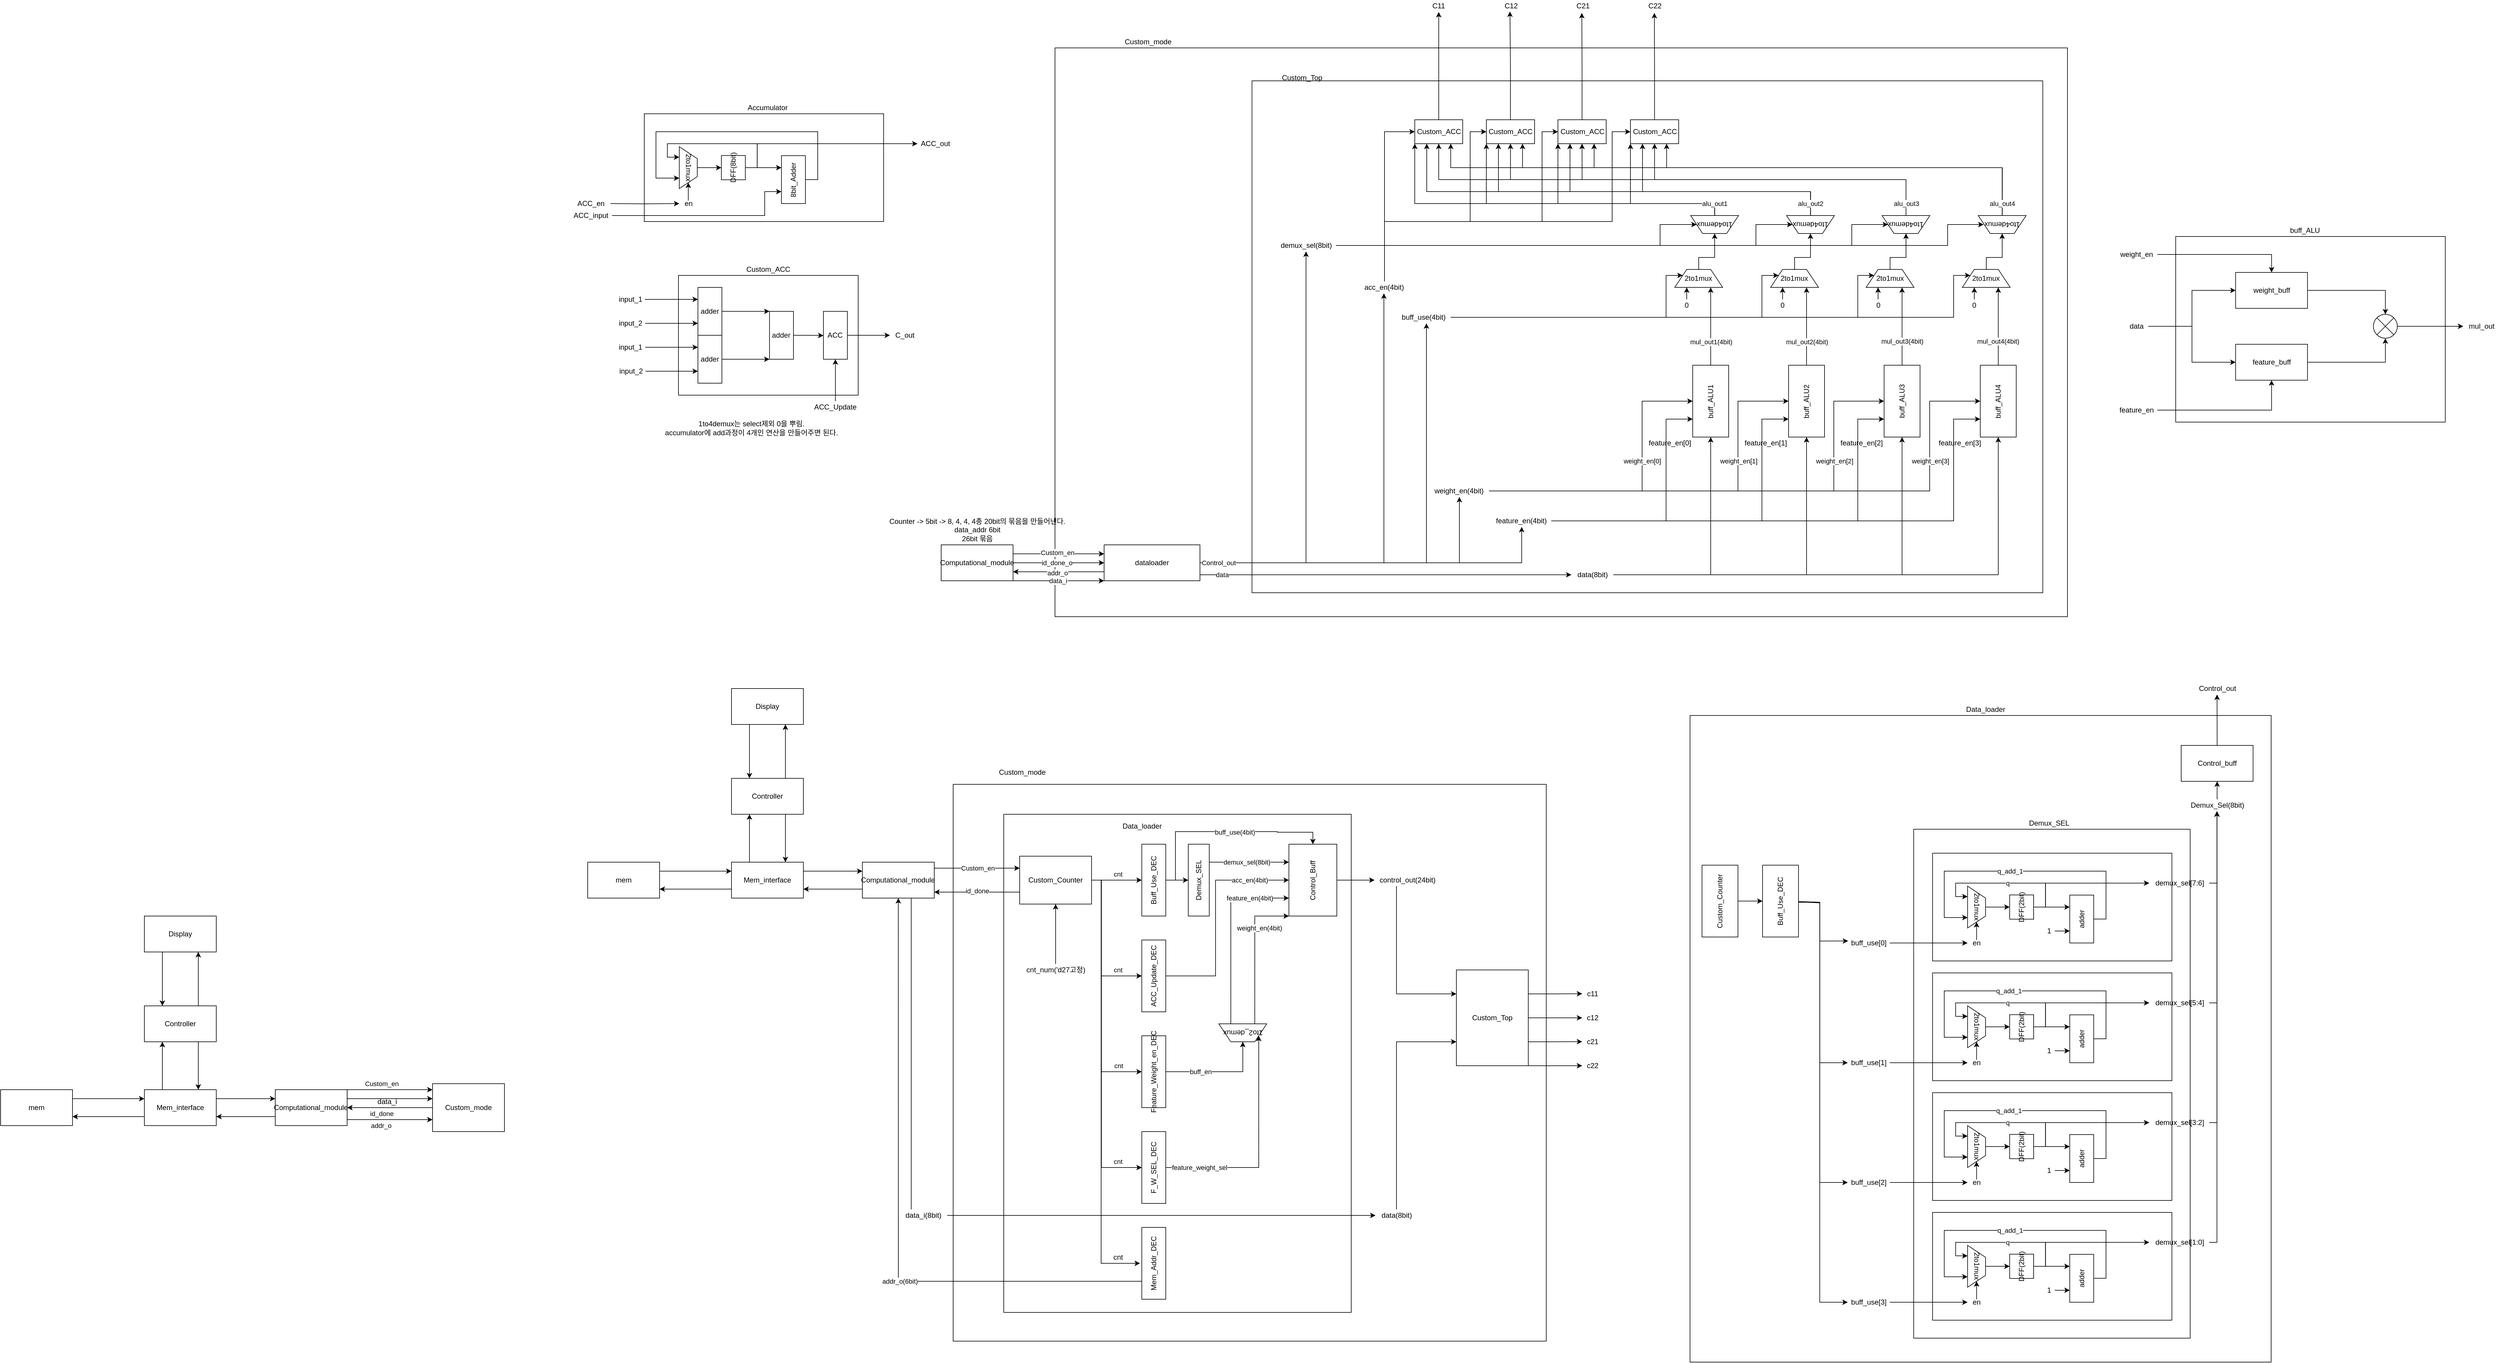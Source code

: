 <mxfile version="18.1.2" type="device"><diagram id="yu3LuRdmPBEAgtpJIMrl" name="Page-1"><mxGraphModel dx="5240" dy="2416" grid="1" gridSize="10" guides="1" tooltips="1" connect="1" arrows="1" fold="1" page="0" pageScale="1" pageWidth="1169" pageHeight="1654" math="0" shadow="0"><root><mxCell id="0"/><mxCell id="1" parent="0"/><mxCell id="Gr0yBrB55Wqz0-YBcXSF-52" value="" style="rounded=0;whiteSpace=wrap;html=1;" parent="1" vertex="1"><mxGeometry x="-640" y="-770" width="1690" height="950" as="geometry"/></mxCell><mxCell id="Gr0yBrB55Wqz0-YBcXSF-1" value="" style="rounded=0;whiteSpace=wrap;html=1;" parent="1" vertex="1"><mxGeometry x="-311.19" y="-715" width="1320" height="855" as="geometry"/></mxCell><mxCell id="QA133bINwcHM1DRI9QoF-85" value="" style="rounded=0;whiteSpace=wrap;html=1;" parent="1" vertex="1"><mxGeometry x="1230.67" y="-455" width="450" height="310" as="geometry"/></mxCell><mxCell id="QA133bINwcHM1DRI9QoF-60" value="" style="rounded=0;whiteSpace=wrap;html=1;" parent="1" vertex="1"><mxGeometry x="420" y="345" width="970" height="1080" as="geometry"/></mxCell><mxCell id="Gr0yBrB55Wqz0-YBcXSF-59" value="" style="rounded=0;whiteSpace=wrap;html=1;" parent="1" vertex="1"><mxGeometry x="-810" y="460" width="990" height="930" as="geometry"/></mxCell><mxCell id="g5D9gp9yfW9ZHxKBLJL--252" value="" style="rounded=0;whiteSpace=wrap;html=1;" parent="1" vertex="1"><mxGeometry x="793.28" y="535" width="461.56" height="850" as="geometry"/></mxCell><mxCell id="g5D9gp9yfW9ZHxKBLJL--190" value="" style="rounded=0;whiteSpace=wrap;html=1;" parent="1" vertex="1"><mxGeometry x="824.84" y="575" width="399.49" height="180" as="geometry"/></mxCell><mxCell id="g5D9gp9yfW9ZHxKBLJL--137" value="" style="rounded=0;whiteSpace=wrap;html=1;" parent="1" vertex="1"><mxGeometry x="-725.54" y="510" width="580" height="832" as="geometry"/></mxCell><mxCell id="tryQNdLVot6s9t0NUuoF-84" value="" style="rounded=0;whiteSpace=wrap;html=1;" parent="1" vertex="1"><mxGeometry x="-1268.51" y="-390" width="300" height="200" as="geometry"/></mxCell><mxCell id="tryQNdLVot6s9t0NUuoF-33" style="edgeStyle=orthogonalEdgeStyle;rounded=0;orthogonalLoop=1;jettySize=auto;html=1;entryX=0;entryY=1;entryDx=0;entryDy=0;" parent="1" source="fDMPKcOb9zZSPw_b8-sW-14" target="tryQNdLVot6s9t0NUuoF-2" edge="1"><mxGeometry relative="1" as="geometry"><Array as="points"><mxPoint x="461.05" y="-510"/><mxPoint x="-38.95" y="-510"/></Array></mxGeometry></mxCell><mxCell id="tryQNdLVot6s9t0NUuoF-34" style="edgeStyle=orthogonalEdgeStyle;rounded=0;orthogonalLoop=1;jettySize=auto;html=1;entryX=0;entryY=1;entryDx=0;entryDy=0;" parent="1" source="fDMPKcOb9zZSPw_b8-sW-14" target="tryQNdLVot6s9t0NUuoF-5" edge="1"><mxGeometry relative="1" as="geometry"><Array as="points"><mxPoint x="461.05" y="-510"/><mxPoint x="80.05" y="-510"/></Array></mxGeometry></mxCell><mxCell id="tryQNdLVot6s9t0NUuoF-35" style="edgeStyle=orthogonalEdgeStyle;rounded=0;orthogonalLoop=1;jettySize=auto;html=1;entryX=0;entryY=1;entryDx=0;entryDy=0;" parent="1" source="fDMPKcOb9zZSPw_b8-sW-14" target="tryQNdLVot6s9t0NUuoF-8" edge="1"><mxGeometry relative="1" as="geometry"><Array as="points"><mxPoint x="461.05" y="-510"/><mxPoint x="200.05" y="-510"/></Array></mxGeometry></mxCell><mxCell id="tryQNdLVot6s9t0NUuoF-36" style="edgeStyle=orthogonalEdgeStyle;rounded=0;orthogonalLoop=1;jettySize=auto;html=1;entryX=0;entryY=1;entryDx=0;entryDy=0;" parent="1" source="fDMPKcOb9zZSPw_b8-sW-14" target="tryQNdLVot6s9t0NUuoF-9" edge="1"><mxGeometry relative="1" as="geometry"><Array as="points"><mxPoint x="461.05" y="-510"/><mxPoint x="321.05" y="-510"/></Array></mxGeometry></mxCell><mxCell id="g5D9gp9yfW9ZHxKBLJL--254" value="alu_out1" style="edgeLabel;html=1;align=center;verticalAlign=middle;resizable=0;points=[];" parent="tryQNdLVot6s9t0NUuoF-36" vertex="1" connectable="0"><mxGeometry x="-0.67" relative="1" as="geometry"><mxPoint x="23" as="offset"/></mxGeometry></mxCell><mxCell id="fDMPKcOb9zZSPw_b8-sW-14" value="1to4demux" style="shape=trapezoid;perimeter=trapezoidPerimeter;whiteSpace=wrap;html=1;fixedSize=1;rotation=-180;" parent="1" vertex="1"><mxGeometry x="421.05" y="-490" width="80" height="30" as="geometry"/></mxCell><mxCell id="tryQNdLVot6s9t0NUuoF-37" style="edgeStyle=orthogonalEdgeStyle;rounded=0;orthogonalLoop=1;jettySize=auto;html=1;entryX=0.25;entryY=1;entryDx=0;entryDy=0;" parent="1" source="fDMPKcOb9zZSPw_b8-sW-15" target="tryQNdLVot6s9t0NUuoF-2" edge="1"><mxGeometry relative="1" as="geometry"><Array as="points"><mxPoint x="621.05" y="-530"/><mxPoint x="-18.95" y="-530"/></Array></mxGeometry></mxCell><mxCell id="tryQNdLVot6s9t0NUuoF-38" style="edgeStyle=orthogonalEdgeStyle;rounded=0;orthogonalLoop=1;jettySize=auto;html=1;entryX=0.25;entryY=1;entryDx=0;entryDy=0;" parent="1" source="fDMPKcOb9zZSPw_b8-sW-15" target="tryQNdLVot6s9t0NUuoF-5" edge="1"><mxGeometry relative="1" as="geometry"><Array as="points"><mxPoint x="621.05" y="-530"/><mxPoint x="100.05" y="-530"/></Array></mxGeometry></mxCell><mxCell id="tryQNdLVot6s9t0NUuoF-39" style="edgeStyle=orthogonalEdgeStyle;rounded=0;orthogonalLoop=1;jettySize=auto;html=1;entryX=0.25;entryY=1;entryDx=0;entryDy=0;" parent="1" source="fDMPKcOb9zZSPw_b8-sW-15" target="tryQNdLVot6s9t0NUuoF-8" edge="1"><mxGeometry relative="1" as="geometry"><Array as="points"><mxPoint x="621.05" y="-530"/><mxPoint x="220.05" y="-530"/></Array></mxGeometry></mxCell><mxCell id="tryQNdLVot6s9t0NUuoF-40" style="edgeStyle=orthogonalEdgeStyle;rounded=0;orthogonalLoop=1;jettySize=auto;html=1;entryX=0.25;entryY=1;entryDx=0;entryDy=0;" parent="1" source="fDMPKcOb9zZSPw_b8-sW-15" target="tryQNdLVot6s9t0NUuoF-9" edge="1"><mxGeometry relative="1" as="geometry"><Array as="points"><mxPoint x="621.05" y="-530"/><mxPoint x="341.05" y="-530"/></Array></mxGeometry></mxCell><mxCell id="fDMPKcOb9zZSPw_b8-sW-15" value="1to4demux" style="shape=trapezoid;perimeter=trapezoidPerimeter;whiteSpace=wrap;html=1;fixedSize=1;rotation=-180;" parent="1" vertex="1"><mxGeometry x="581.05" y="-490" width="80" height="30" as="geometry"/></mxCell><mxCell id="tryQNdLVot6s9t0NUuoF-41" style="edgeStyle=orthogonalEdgeStyle;rounded=0;orthogonalLoop=1;jettySize=auto;html=1;entryX=0.5;entryY=1;entryDx=0;entryDy=0;" parent="1" source="fDMPKcOb9zZSPw_b8-sW-16" target="tryQNdLVot6s9t0NUuoF-2" edge="1"><mxGeometry relative="1" as="geometry"><Array as="points"><mxPoint x="781.05" y="-550"/><mxPoint x="1.05" y="-550"/></Array></mxGeometry></mxCell><mxCell id="tryQNdLVot6s9t0NUuoF-42" style="edgeStyle=orthogonalEdgeStyle;rounded=0;orthogonalLoop=1;jettySize=auto;html=1;entryX=0.5;entryY=1;entryDx=0;entryDy=0;" parent="1" source="fDMPKcOb9zZSPw_b8-sW-16" target="tryQNdLVot6s9t0NUuoF-5" edge="1"><mxGeometry relative="1" as="geometry"><Array as="points"><mxPoint x="781.05" y="-550"/><mxPoint x="121.05" y="-550"/></Array></mxGeometry></mxCell><mxCell id="tryQNdLVot6s9t0NUuoF-43" style="edgeStyle=orthogonalEdgeStyle;rounded=0;orthogonalLoop=1;jettySize=auto;html=1;entryX=0.5;entryY=1;entryDx=0;entryDy=0;" parent="1" source="fDMPKcOb9zZSPw_b8-sW-16" target="tryQNdLVot6s9t0NUuoF-8" edge="1"><mxGeometry relative="1" as="geometry"><Array as="points"><mxPoint x="781.05" y="-550"/><mxPoint x="240.05" y="-550"/></Array></mxGeometry></mxCell><mxCell id="tryQNdLVot6s9t0NUuoF-44" style="edgeStyle=orthogonalEdgeStyle;rounded=0;orthogonalLoop=1;jettySize=auto;html=1;entryX=0.5;entryY=1;entryDx=0;entryDy=0;" parent="1" source="fDMPKcOb9zZSPw_b8-sW-16" target="tryQNdLVot6s9t0NUuoF-9" edge="1"><mxGeometry relative="1" as="geometry"><Array as="points"><mxPoint x="781.05" y="-550"/><mxPoint x="361.05" y="-550"/></Array></mxGeometry></mxCell><mxCell id="fDMPKcOb9zZSPw_b8-sW-16" value="1to4demux" style="shape=trapezoid;perimeter=trapezoidPerimeter;whiteSpace=wrap;html=1;fixedSize=1;rotation=-180;" parent="1" vertex="1"><mxGeometry x="740.5" y="-490" width="80" height="30" as="geometry"/></mxCell><mxCell id="tryQNdLVot6s9t0NUuoF-93" style="edgeStyle=orthogonalEdgeStyle;rounded=0;orthogonalLoop=1;jettySize=auto;html=1;" parent="1" source="tryQNdLVot6s9t0NUuoF-2" target="tryQNdLVot6s9t0NUuoF-91" edge="1"><mxGeometry relative="1" as="geometry"/></mxCell><mxCell id="tryQNdLVot6s9t0NUuoF-2" value="Custom_ACC" style="rounded=0;whiteSpace=wrap;html=1;fontFamily=Helvetica;" parent="1" vertex="1"><mxGeometry x="-39.46" y="-650" width="80" height="40" as="geometry"/></mxCell><mxCell id="tryQNdLVot6s9t0NUuoF-97" style="edgeStyle=orthogonalEdgeStyle;rounded=0;orthogonalLoop=1;jettySize=auto;html=1;entryX=0.46;entryY=0.96;entryDx=0;entryDy=0;entryPerimeter=0;" parent="1" source="tryQNdLVot6s9t0NUuoF-5" target="tryQNdLVot6s9t0NUuoF-95" edge="1"><mxGeometry relative="1" as="geometry"/></mxCell><mxCell id="tryQNdLVot6s9t0NUuoF-5" value="Custom_ACC" style="rounded=0;whiteSpace=wrap;html=1;fontFamily=Helvetica;" parent="1" vertex="1"><mxGeometry x="80.03" y="-650" width="80.51" height="40" as="geometry"/></mxCell><mxCell id="tryQNdLVot6s9t0NUuoF-99" style="edgeStyle=orthogonalEdgeStyle;rounded=0;orthogonalLoop=1;jettySize=auto;html=1;entryX=0.46;entryY=1.08;entryDx=0;entryDy=0;entryPerimeter=0;" parent="1" source="tryQNdLVot6s9t0NUuoF-8" target="tryQNdLVot6s9t0NUuoF-98" edge="1"><mxGeometry relative="1" as="geometry"/></mxCell><mxCell id="tryQNdLVot6s9t0NUuoF-8" value="Custom_ACC" style="rounded=0;whiteSpace=wrap;html=1;fontFamily=Helvetica;" parent="1" vertex="1"><mxGeometry x="199.52" y="-650" width="80.51" height="40" as="geometry"/></mxCell><mxCell id="tryQNdLVot6s9t0NUuoF-103" style="edgeStyle=orthogonalEdgeStyle;rounded=0;orthogonalLoop=1;jettySize=auto;html=1;entryX=0.487;entryY=1.08;entryDx=0;entryDy=0;entryPerimeter=0;" parent="1" source="tryQNdLVot6s9t0NUuoF-9" target="tryQNdLVot6s9t0NUuoF-100" edge="1"><mxGeometry relative="1" as="geometry"/></mxCell><mxCell id="tryQNdLVot6s9t0NUuoF-9" value="Custom_ACC" style="rounded=0;whiteSpace=wrap;html=1;fontFamily=Helvetica;" parent="1" vertex="1"><mxGeometry x="320.54" y="-650" width="80.51" height="40" as="geometry"/></mxCell><mxCell id="tryQNdLVot6s9t0NUuoF-45" style="edgeStyle=orthogonalEdgeStyle;rounded=0;orthogonalLoop=1;jettySize=auto;html=1;entryX=0.75;entryY=1;entryDx=0;entryDy=0;" parent="1" source="tryQNdLVot6s9t0NUuoF-31" target="tryQNdLVot6s9t0NUuoF-2" edge="1"><mxGeometry relative="1" as="geometry"><Array as="points"><mxPoint x="941.05" y="-570"/><mxPoint x="21.05" y="-570"/></Array></mxGeometry></mxCell><mxCell id="tryQNdLVot6s9t0NUuoF-46" style="edgeStyle=orthogonalEdgeStyle;rounded=0;orthogonalLoop=1;jettySize=auto;html=1;entryX=0.75;entryY=1;entryDx=0;entryDy=0;" parent="1" source="tryQNdLVot6s9t0NUuoF-31" target="tryQNdLVot6s9t0NUuoF-5" edge="1"><mxGeometry relative="1" as="geometry"><Array as="points"><mxPoint x="941.05" y="-570"/><mxPoint x="141.05" y="-570"/></Array></mxGeometry></mxCell><mxCell id="tryQNdLVot6s9t0NUuoF-47" style="edgeStyle=orthogonalEdgeStyle;rounded=0;orthogonalLoop=1;jettySize=auto;html=1;entryX=0.75;entryY=1;entryDx=0;entryDy=0;" parent="1" source="tryQNdLVot6s9t0NUuoF-31" target="tryQNdLVot6s9t0NUuoF-8" edge="1"><mxGeometry relative="1" as="geometry"><Array as="points"><mxPoint x="941.05" y="-570"/><mxPoint x="260.05" y="-570"/></Array></mxGeometry></mxCell><mxCell id="tryQNdLVot6s9t0NUuoF-48" style="edgeStyle=orthogonalEdgeStyle;rounded=0;orthogonalLoop=1;jettySize=auto;html=1;entryX=0.75;entryY=1;entryDx=0;entryDy=0;" parent="1" source="tryQNdLVot6s9t0NUuoF-31" target="tryQNdLVot6s9t0NUuoF-9" edge="1"><mxGeometry relative="1" as="geometry"><Array as="points"><mxPoint x="941.05" y="-570"/><mxPoint x="381.05" y="-570"/></Array></mxGeometry></mxCell><mxCell id="tryQNdLVot6s9t0NUuoF-31" value="1to4demux" style="shape=trapezoid;perimeter=trapezoidPerimeter;whiteSpace=wrap;html=1;fixedSize=1;rotation=-180;" parent="1" vertex="1"><mxGeometry x="901.05" y="-490" width="80" height="30" as="geometry"/></mxCell><mxCell id="tryQNdLVot6s9t0NUuoF-56" value="1to4demux는 select제외 0을 뿌림.&lt;br&gt;accumulator에 add과정이 4개인 연산을 만들어주면 된다.&lt;br&gt;" style="text;html=1;align=center;verticalAlign=middle;resizable=0;points=[];autosize=1;strokeColor=none;fillColor=none;" parent="1" vertex="1"><mxGeometry x="-1306.54" y="-150" width="320" height="30" as="geometry"/></mxCell><mxCell id="tryQNdLVot6s9t0NUuoF-78" style="edgeStyle=orthogonalEdgeStyle;rounded=0;orthogonalLoop=1;jettySize=auto;html=1;exitX=1;exitY=0.5;exitDx=0;exitDy=0;entryX=0;entryY=0;entryDx=0;entryDy=0;" parent="1" source="tryQNdLVot6s9t0NUuoF-57" target="tryQNdLVot6s9t0NUuoF-77" edge="1"><mxGeometry relative="1" as="geometry"><Array as="points"><mxPoint x="-1126.54" y="-330"/><mxPoint x="-1126.54" y="-330"/></Array></mxGeometry></mxCell><mxCell id="tryQNdLVot6s9t0NUuoF-57" value="adder" style="rounded=0;whiteSpace=wrap;html=1;" parent="1" vertex="1"><mxGeometry x="-1236.02" y="-370" width="40" height="80" as="geometry"/></mxCell><mxCell id="tryQNdLVot6s9t0NUuoF-70" style="edgeStyle=orthogonalEdgeStyle;rounded=0;orthogonalLoop=1;jettySize=auto;html=1;entryX=0;entryY=0.25;entryDx=0;entryDy=0;" parent="1" source="tryQNdLVot6s9t0NUuoF-58" target="tryQNdLVot6s9t0NUuoF-57" edge="1"><mxGeometry relative="1" as="geometry"/></mxCell><mxCell id="tryQNdLVot6s9t0NUuoF-58" value="input_1" style="text;html=1;align=center;verticalAlign=middle;resizable=0;points=[];autosize=1;strokeColor=none;fillColor=none;" parent="1" vertex="1"><mxGeometry x="-1374.48" y="-360" width="50" height="20" as="geometry"/></mxCell><mxCell id="tryQNdLVot6s9t0NUuoF-71" style="edgeStyle=orthogonalEdgeStyle;rounded=0;orthogonalLoop=1;jettySize=auto;html=1;entryX=0;entryY=0.75;entryDx=0;entryDy=0;" parent="1" source="tryQNdLVot6s9t0NUuoF-63" target="tryQNdLVot6s9t0NUuoF-57" edge="1"><mxGeometry relative="1" as="geometry"/></mxCell><mxCell id="tryQNdLVot6s9t0NUuoF-63" value="input_2" style="text;html=1;align=center;verticalAlign=middle;resizable=0;points=[];autosize=1;strokeColor=none;fillColor=none;" parent="1" vertex="1"><mxGeometry x="-1373.98" y="-320" width="50" height="20" as="geometry"/></mxCell><mxCell id="tryQNdLVot6s9t0NUuoF-79" style="edgeStyle=orthogonalEdgeStyle;rounded=0;orthogonalLoop=1;jettySize=auto;html=1;entryX=0;entryY=1;entryDx=0;entryDy=0;" parent="1" source="tryQNdLVot6s9t0NUuoF-72" target="tryQNdLVot6s9t0NUuoF-77" edge="1"><mxGeometry relative="1" as="geometry"><Array as="points"><mxPoint x="-1126.54" y="-250"/><mxPoint x="-1126.54" y="-250"/></Array></mxGeometry></mxCell><mxCell id="tryQNdLVot6s9t0NUuoF-72" value="adder" style="rounded=0;whiteSpace=wrap;html=1;" parent="1" vertex="1"><mxGeometry x="-1236.02" y="-290" width="40" height="80" as="geometry"/></mxCell><mxCell id="tryQNdLVot6s9t0NUuoF-73" style="edgeStyle=orthogonalEdgeStyle;rounded=0;orthogonalLoop=1;jettySize=auto;html=1;entryX=0;entryY=0.25;entryDx=0;entryDy=0;" parent="1" source="tryQNdLVot6s9t0NUuoF-74" target="tryQNdLVot6s9t0NUuoF-72" edge="1"><mxGeometry relative="1" as="geometry"/></mxCell><mxCell id="tryQNdLVot6s9t0NUuoF-74" value="input_1" style="text;html=1;align=center;verticalAlign=middle;resizable=0;points=[];autosize=1;strokeColor=none;fillColor=none;" parent="1" vertex="1"><mxGeometry x="-1373.98" y="-280" width="50" height="20" as="geometry"/></mxCell><mxCell id="tryQNdLVot6s9t0NUuoF-75" style="edgeStyle=orthogonalEdgeStyle;rounded=0;orthogonalLoop=1;jettySize=auto;html=1;entryX=0;entryY=0.75;entryDx=0;entryDy=0;" parent="1" source="tryQNdLVot6s9t0NUuoF-76" target="tryQNdLVot6s9t0NUuoF-72" edge="1"><mxGeometry relative="1" as="geometry"/></mxCell><mxCell id="tryQNdLVot6s9t0NUuoF-76" value="input_2" style="text;html=1;align=center;verticalAlign=middle;resizable=0;points=[];autosize=1;strokeColor=none;fillColor=none;" parent="1" vertex="1"><mxGeometry x="-1373.48" y="-240" width="50" height="20" as="geometry"/></mxCell><mxCell id="tryQNdLVot6s9t0NUuoF-81" style="edgeStyle=orthogonalEdgeStyle;rounded=0;orthogonalLoop=1;jettySize=auto;html=1;exitX=1;exitY=0.5;exitDx=0;exitDy=0;" parent="1" source="tryQNdLVot6s9t0NUuoF-77" edge="1"><mxGeometry relative="1" as="geometry"><mxPoint x="-1026.54" y="-289.6" as="targetPoint"/></mxGeometry></mxCell><mxCell id="tryQNdLVot6s9t0NUuoF-77" value="adder" style="rounded=0;whiteSpace=wrap;html=1;" parent="1" vertex="1"><mxGeometry x="-1116.54" y="-330" width="40" height="80" as="geometry"/></mxCell><mxCell id="tryQNdLVot6s9t0NUuoF-90" style="edgeStyle=orthogonalEdgeStyle;rounded=0;orthogonalLoop=1;jettySize=auto;html=1;exitX=1;exitY=0.5;exitDx=0;exitDy=0;" parent="1" source="tryQNdLVot6s9t0NUuoF-82" target="tryQNdLVot6s9t0NUuoF-86" edge="1"><mxGeometry relative="1" as="geometry"/></mxCell><mxCell id="tryQNdLVot6s9t0NUuoF-82" value="ACC" style="rounded=0;whiteSpace=wrap;html=1;" parent="1" vertex="1"><mxGeometry x="-1026.54" y="-330" width="40" height="80" as="geometry"/></mxCell><mxCell id="tryQNdLVot6s9t0NUuoF-88" style="edgeStyle=orthogonalEdgeStyle;rounded=0;orthogonalLoop=1;jettySize=auto;html=1;entryX=0.5;entryY=1;entryDx=0;entryDy=0;" parent="1" source="tryQNdLVot6s9t0NUuoF-87" target="tryQNdLVot6s9t0NUuoF-82" edge="1"><mxGeometry relative="1" as="geometry"/></mxCell><mxCell id="tryQNdLVot6s9t0NUuoF-87" value="ACC_Update" style="text;html=1;align=center;verticalAlign=middle;resizable=0;points=[];autosize=1;strokeColor=none;fillColor=none;" parent="1" vertex="1"><mxGeometry x="-1051.54" y="-180" width="90" height="20" as="geometry"/></mxCell><mxCell id="tryQNdLVot6s9t0NUuoF-86" value="C_out" style="text;html=1;align=center;verticalAlign=middle;resizable=0;points=[];autosize=1;strokeColor=none;fillColor=none;" parent="1" vertex="1"><mxGeometry x="-915.52" y="-300" width="50" height="20" as="geometry"/></mxCell><mxCell id="tryQNdLVot6s9t0NUuoF-91" value="C11" style="text;html=1;align=center;verticalAlign=middle;resizable=0;points=[];autosize=1;strokeColor=none;fillColor=none;" parent="1" vertex="1"><mxGeometry x="-19.54" y="-850" width="40" height="20" as="geometry"/></mxCell><mxCell id="tryQNdLVot6s9t0NUuoF-95" value="C12" style="text;html=1;align=center;verticalAlign=middle;resizable=0;points=[];autosize=1;strokeColor=none;fillColor=none;" parent="1" vertex="1"><mxGeometry x="100.97" y="-850" width="40" height="20" as="geometry"/></mxCell><mxCell id="tryQNdLVot6s9t0NUuoF-98" value="C21" style="text;html=1;align=center;verticalAlign=middle;resizable=0;points=[];autosize=1;strokeColor=none;fillColor=none;" parent="1" vertex="1"><mxGeometry x="220.97" y="-850" width="40" height="20" as="geometry"/></mxCell><mxCell id="tryQNdLVot6s9t0NUuoF-100" value="C22" style="text;html=1;align=center;verticalAlign=middle;resizable=0;points=[];autosize=1;strokeColor=none;fillColor=none;" parent="1" vertex="1"><mxGeometry x="340.97" y="-850" width="40" height="20" as="geometry"/></mxCell><mxCell id="tryQNdLVot6s9t0NUuoF-104" value="Custom_ACC" style="text;html=1;align=center;verticalAlign=middle;resizable=0;points=[];autosize=1;strokeColor=none;fillColor=none;" parent="1" vertex="1"><mxGeometry x="-1163.51" y="-410" width="90" height="20" as="geometry"/></mxCell><mxCell id="Gr0yBrB55Wqz0-YBcXSF-3" style="edgeStyle=orthogonalEdgeStyle;rounded=0;orthogonalLoop=1;jettySize=auto;html=1;exitX=1;exitY=0.25;exitDx=0;exitDy=0;entryX=0;entryY=0.25;entryDx=0;entryDy=0;" parent="1" source="tryQNdLVot6s9t0NUuoF-168" target="tryQNdLVot6s9t0NUuoF-169" edge="1"><mxGeometry relative="1" as="geometry"/></mxCell><mxCell id="Gr0yBrB55Wqz0-YBcXSF-9" value="Custom_en" style="edgeLabel;html=1;align=center;verticalAlign=middle;resizable=0;points=[];" parent="Gr0yBrB55Wqz0-YBcXSF-3" vertex="1" connectable="0"><mxGeometry x="0.202" y="2" relative="1" as="geometry"><mxPoint x="-18" as="offset"/></mxGeometry></mxCell><mxCell id="Gr0yBrB55Wqz0-YBcXSF-4" style="edgeStyle=orthogonalEdgeStyle;rounded=0;orthogonalLoop=1;jettySize=auto;html=1;exitX=1;exitY=0.5;exitDx=0;exitDy=0;entryX=0;entryY=0.5;entryDx=0;entryDy=0;" parent="1" source="tryQNdLVot6s9t0NUuoF-168" target="tryQNdLVot6s9t0NUuoF-169" edge="1"><mxGeometry relative="1" as="geometry"/></mxCell><mxCell id="Gr0yBrB55Wqz0-YBcXSF-10" value="id_done_o" style="edgeLabel;html=1;align=center;verticalAlign=middle;resizable=0;points=[];" parent="Gr0yBrB55Wqz0-YBcXSF-4" vertex="1" connectable="0"><mxGeometry x="0.147" relative="1" as="geometry"><mxPoint x="-14" as="offset"/></mxGeometry></mxCell><mxCell id="Gr0yBrB55Wqz0-YBcXSF-28" style="edgeStyle=orthogonalEdgeStyle;rounded=0;orthogonalLoop=1;jettySize=auto;html=1;exitX=1;exitY=1;exitDx=0;exitDy=0;entryX=0;entryY=1;entryDx=0;entryDy=0;" parent="1" source="tryQNdLVot6s9t0NUuoF-168" target="tryQNdLVot6s9t0NUuoF-169" edge="1"><mxGeometry relative="1" as="geometry"><Array as="points"><mxPoint x="-610" y="120"/><mxPoint x="-610" y="120"/></Array></mxGeometry></mxCell><mxCell id="Gr0yBrB55Wqz0-YBcXSF-29" value="data_i" style="edgeLabel;html=1;align=center;verticalAlign=middle;resizable=0;points=[];" parent="Gr0yBrB55Wqz0-YBcXSF-28" vertex="1" connectable="0"><mxGeometry x="0.097" relative="1" as="geometry"><mxPoint x="-9" as="offset"/></mxGeometry></mxCell><mxCell id="tryQNdLVot6s9t0NUuoF-168" value="Computational_module" style="rounded=0;whiteSpace=wrap;html=1;" parent="1" vertex="1"><mxGeometry x="-830" y="60" width="120" height="60" as="geometry"/></mxCell><mxCell id="g5D9gp9yfW9ZHxKBLJL--47" style="edgeStyle=orthogonalEdgeStyle;rounded=0;orthogonalLoop=1;jettySize=auto;html=1;exitX=1;exitY=1;exitDx=0;exitDy=0;" parent="1" source="tryQNdLVot6s9t0NUuoF-169" target="g5D9gp9yfW9ZHxKBLJL--45" edge="1"><mxGeometry relative="1" as="geometry"><mxPoint x="-150" y="129.632" as="targetPoint"/><Array as="points"><mxPoint x="-511" y="90"/><mxPoint x="-91" y="90"/></Array></mxGeometry></mxCell><mxCell id="g5D9gp9yfW9ZHxKBLJL--49" style="edgeStyle=orthogonalEdgeStyle;rounded=0;orthogonalLoop=1;jettySize=auto;html=1;exitX=1;exitY=0.75;exitDx=0;exitDy=0;" parent="1" source="tryQNdLVot6s9t0NUuoF-169" target="g5D9gp9yfW9ZHxKBLJL--48" edge="1"><mxGeometry relative="1" as="geometry"><Array as="points"><mxPoint x="-511" y="90"/><mxPoint x="-221" y="90"/></Array></mxGeometry></mxCell><mxCell id="g5D9gp9yfW9ZHxKBLJL--52" style="edgeStyle=orthogonalEdgeStyle;rounded=0;orthogonalLoop=1;jettySize=auto;html=1;exitX=1;exitY=0.25;exitDx=0;exitDy=0;" parent="1" source="tryQNdLVot6s9t0NUuoF-169" target="g5D9gp9yfW9ZHxKBLJL--50" edge="1"><mxGeometry relative="1" as="geometry"><Array as="points"><mxPoint x="-511" y="90"/></Array></mxGeometry></mxCell><mxCell id="Gr0yBrB55Wqz0-YBcXSF-31" value="data" style="edgeLabel;html=1;align=center;verticalAlign=middle;resizable=0;points=[];" parent="g5D9gp9yfW9ZHxKBLJL--52" vertex="1" connectable="0"><mxGeometry x="-0.324" relative="1" as="geometry"><mxPoint as="offset"/></mxGeometry></mxCell><mxCell id="g5D9gp9yfW9ZHxKBLJL--65" style="edgeStyle=orthogonalEdgeStyle;rounded=0;orthogonalLoop=1;jettySize=auto;html=1;exitX=1;exitY=0.25;exitDx=0;exitDy=0;" parent="1" source="tryQNdLVot6s9t0NUuoF-169" target="g5D9gp9yfW9ZHxKBLJL--63" edge="1"><mxGeometry relative="1" as="geometry"><Array as="points"><mxPoint x="-511" y="90"/><mxPoint x="35" y="90"/></Array></mxGeometry></mxCell><mxCell id="g5D9gp9yfW9ZHxKBLJL--72" style="edgeStyle=orthogonalEdgeStyle;rounded=0;orthogonalLoop=1;jettySize=auto;html=1;exitX=1;exitY=0;exitDx=0;exitDy=0;" parent="1" source="tryQNdLVot6s9t0NUuoF-169" target="g5D9gp9yfW9ZHxKBLJL--64" edge="1"><mxGeometry relative="1" as="geometry"><Array as="points"><mxPoint x="-511" y="90"/><mxPoint x="139" y="90"/></Array></mxGeometry></mxCell><mxCell id="Gr0yBrB55Wqz0-YBcXSF-8" style="edgeStyle=orthogonalEdgeStyle;rounded=0;orthogonalLoop=1;jettySize=auto;html=1;exitX=0;exitY=0.75;exitDx=0;exitDy=0;entryX=1;entryY=0.75;entryDx=0;entryDy=0;" parent="1" source="tryQNdLVot6s9t0NUuoF-169" target="tryQNdLVot6s9t0NUuoF-168" edge="1"><mxGeometry relative="1" as="geometry"/></mxCell><mxCell id="Gr0yBrB55Wqz0-YBcXSF-27" value="addr_o" style="edgeLabel;html=1;align=center;verticalAlign=middle;resizable=0;points=[];" parent="Gr0yBrB55Wqz0-YBcXSF-8" vertex="1" connectable="0"><mxGeometry x="-0.305" y="2" relative="1" as="geometry"><mxPoint x="-25" as="offset"/></mxGeometry></mxCell><mxCell id="Gr0yBrB55Wqz0-YBcXSF-25" style="edgeStyle=orthogonalEdgeStyle;rounded=0;orthogonalLoop=1;jettySize=auto;html=1;" parent="1" source="tryQNdLVot6s9t0NUuoF-169" target="Gr0yBrB55Wqz0-YBcXSF-20" edge="1"><mxGeometry relative="1" as="geometry"><Array as="points"><mxPoint x="-20" y="90"/></Array></mxGeometry></mxCell><mxCell id="Gr0yBrB55Wqz0-YBcXSF-26" value="Control_out" style="edgeLabel;html=1;align=center;verticalAlign=middle;resizable=0;points=[];" parent="Gr0yBrB55Wqz0-YBcXSF-25" vertex="1" connectable="0"><mxGeometry x="-0.908" y="-2" relative="1" as="geometry"><mxPoint x="-5" y="-2" as="offset"/></mxGeometry></mxCell><mxCell id="tryQNdLVot6s9t0NUuoF-169" value="dataloader" style="rounded=0;whiteSpace=wrap;html=1;" parent="1" vertex="1"><mxGeometry x="-558.03" y="60" width="160" height="60" as="geometry"/></mxCell><mxCell id="g5D9gp9yfW9ZHxKBLJL--9" style="edgeStyle=orthogonalEdgeStyle;rounded=0;orthogonalLoop=1;jettySize=auto;html=1;exitX=0.5;exitY=1;exitDx=0;exitDy=0;" parent="1" edge="1"><mxGeometry relative="1" as="geometry"><mxPoint x="445.0" y="50" as="sourcePoint"/><mxPoint x="445.0" y="50" as="targetPoint"/></mxGeometry></mxCell><mxCell id="g5D9gp9yfW9ZHxKBLJL--14" style="edgeStyle=orthogonalEdgeStyle;rounded=0;orthogonalLoop=1;jettySize=auto;html=1;entryX=0;entryY=0.5;entryDx=0;entryDy=0;" parent="1" source="g5D9gp9yfW9ZHxKBLJL--45" target="tryQNdLVot6s9t0NUuoF-9" edge="1"><mxGeometry relative="1" as="geometry"><Array as="points"><mxPoint x="-90" y="-480"/><mxPoint x="290" y="-480"/><mxPoint x="290" y="-630"/></Array></mxGeometry></mxCell><mxCell id="g5D9gp9yfW9ZHxKBLJL--15" style="edgeStyle=orthogonalEdgeStyle;rounded=0;orthogonalLoop=1;jettySize=auto;html=1;entryX=0;entryY=0.5;entryDx=0;entryDy=0;" parent="1" source="g5D9gp9yfW9ZHxKBLJL--45" target="tryQNdLVot6s9t0NUuoF-8" edge="1"><mxGeometry relative="1" as="geometry"><Array as="points"><mxPoint x="-90" y="-480"/><mxPoint x="173" y="-480"/><mxPoint x="173" y="-630"/></Array></mxGeometry></mxCell><mxCell id="g5D9gp9yfW9ZHxKBLJL--18" style="edgeStyle=orthogonalEdgeStyle;rounded=0;orthogonalLoop=1;jettySize=auto;html=1;entryX=0;entryY=0.5;entryDx=0;entryDy=0;" parent="1" source="g5D9gp9yfW9ZHxKBLJL--45" target="tryQNdLVot6s9t0NUuoF-5" edge="1"><mxGeometry relative="1" as="geometry"><Array as="points"><mxPoint x="-90" y="-480"/><mxPoint x="53" y="-480"/><mxPoint x="53" y="-630"/></Array></mxGeometry></mxCell><mxCell id="g5D9gp9yfW9ZHxKBLJL--19" style="edgeStyle=orthogonalEdgeStyle;rounded=0;orthogonalLoop=1;jettySize=auto;html=1;entryX=0;entryY=0.5;entryDx=0;entryDy=0;" parent="1" source="g5D9gp9yfW9ZHxKBLJL--45" target="tryQNdLVot6s9t0NUuoF-2" edge="1"><mxGeometry relative="1" as="geometry"><Array as="points"><mxPoint x="-90" y="-630"/></Array></mxGeometry></mxCell><mxCell id="g5D9gp9yfW9ZHxKBLJL--41" style="edgeStyle=orthogonalEdgeStyle;rounded=0;orthogonalLoop=1;jettySize=auto;html=1;entryX=1;entryY=0.5;entryDx=0;entryDy=0;" parent="1" source="g5D9gp9yfW9ZHxKBLJL--48" target="fDMPKcOb9zZSPw_b8-sW-15" edge="1"><mxGeometry relative="1" as="geometry"><mxPoint x="138.92" y="90.053" as="sourcePoint"/><mxPoint x="550" y="-350" as="targetPoint"/><Array as="points"><mxPoint x="530" y="-440"/><mxPoint x="530" y="-475"/></Array></mxGeometry></mxCell><mxCell id="g5D9gp9yfW9ZHxKBLJL--43" style="edgeStyle=orthogonalEdgeStyle;rounded=0;orthogonalLoop=1;jettySize=auto;html=1;entryX=1;entryY=0.5;entryDx=0;entryDy=0;" parent="1" source="g5D9gp9yfW9ZHxKBLJL--48" target="fDMPKcOb9zZSPw_b8-sW-16" edge="1"><mxGeometry relative="1" as="geometry"><mxPoint x="138.92" y="90.053" as="sourcePoint"/><Array as="points"><mxPoint x="690" y="-440"/><mxPoint x="690" y="-475"/></Array></mxGeometry></mxCell><mxCell id="g5D9gp9yfW9ZHxKBLJL--45" value="acc_en(4bit)" style="text;html=1;align=center;verticalAlign=middle;resizable=0;points=[];autosize=1;strokeColor=none;fillColor=none;" parent="1" vertex="1"><mxGeometry x="-131.01" y="-380" width="80" height="20" as="geometry"/></mxCell><mxCell id="QA133bINwcHM1DRI9QoF-10" style="edgeStyle=orthogonalEdgeStyle;rounded=0;orthogonalLoop=1;jettySize=auto;html=1;" parent="1" source="g5D9gp9yfW9ZHxKBLJL--48" edge="1"><mxGeometry relative="1" as="geometry"><mxPoint x="910" y="-475" as="targetPoint"/><Array as="points"><mxPoint x="850" y="-440"/><mxPoint x="850" y="-475"/></Array></mxGeometry></mxCell><mxCell id="UMfefQ-mBMARRcwPjv5k-18" style="edgeStyle=orthogonalEdgeStyle;rounded=0;orthogonalLoop=1;jettySize=auto;html=1;entryX=1;entryY=0.5;entryDx=0;entryDy=0;" edge="1" parent="1" source="g5D9gp9yfW9ZHxKBLJL--48" target="fDMPKcOb9zZSPw_b8-sW-14"><mxGeometry relative="1" as="geometry"><Array as="points"><mxPoint x="370" y="-440"/><mxPoint x="370" y="-475"/></Array></mxGeometry></mxCell><mxCell id="g5D9gp9yfW9ZHxKBLJL--48" value="demux_sel(8bit)" style="text;html=1;align=center;verticalAlign=middle;resizable=0;points=[];autosize=1;strokeColor=none;fillColor=none;" parent="1" vertex="1"><mxGeometry x="-271.04" y="-450" width="100" height="20" as="geometry"/></mxCell><mxCell id="QA133bINwcHM1DRI9QoF-111" style="edgeStyle=orthogonalEdgeStyle;rounded=0;orthogonalLoop=1;jettySize=auto;html=1;entryX=0;entryY=0.5;entryDx=0;entryDy=0;" parent="1" source="g5D9gp9yfW9ZHxKBLJL--50" target="QA133bINwcHM1DRI9QoF-103" edge="1"><mxGeometry relative="1" as="geometry"/></mxCell><mxCell id="QA133bINwcHM1DRI9QoF-112" style="edgeStyle=orthogonalEdgeStyle;rounded=0;orthogonalLoop=1;jettySize=auto;html=1;entryX=0;entryY=0.5;entryDx=0;entryDy=0;" parent="1" source="g5D9gp9yfW9ZHxKBLJL--50" target="QA133bINwcHM1DRI9QoF-104" edge="1"><mxGeometry relative="1" as="geometry"/></mxCell><mxCell id="QA133bINwcHM1DRI9QoF-113" style="edgeStyle=orthogonalEdgeStyle;rounded=0;orthogonalLoop=1;jettySize=auto;html=1;" parent="1" source="g5D9gp9yfW9ZHxKBLJL--50" target="QA133bINwcHM1DRI9QoF-105" edge="1"><mxGeometry relative="1" as="geometry"/></mxCell><mxCell id="QA133bINwcHM1DRI9QoF-114" style="edgeStyle=orthogonalEdgeStyle;rounded=0;orthogonalLoop=1;jettySize=auto;html=1;entryX=0;entryY=0.5;entryDx=0;entryDy=0;" parent="1" source="g5D9gp9yfW9ZHxKBLJL--50" target="QA133bINwcHM1DRI9QoF-106" edge="1"><mxGeometry relative="1" as="geometry"/></mxCell><mxCell id="g5D9gp9yfW9ZHxKBLJL--50" value="data(8bit)" style="text;html=1;align=center;verticalAlign=middle;resizable=0;points=[];autosize=1;strokeColor=none;fillColor=none;" parent="1" vertex="1"><mxGeometry x="221.97" y="100" width="70" height="20" as="geometry"/></mxCell><mxCell id="QA133bINwcHM1DRI9QoF-121" style="edgeStyle=orthogonalEdgeStyle;rounded=0;orthogonalLoop=1;jettySize=auto;html=1;entryX=0.5;entryY=0;entryDx=0;entryDy=0;" parent="1" source="g5D9gp9yfW9ZHxKBLJL--63" target="QA133bINwcHM1DRI9QoF-103" edge="1"><mxGeometry relative="1" as="geometry"><Array as="points"><mxPoint x="340" y="-30"/><mxPoint x="340" y="-180"/></Array></mxGeometry></mxCell><mxCell id="UMfefQ-mBMARRcwPjv5k-1" value="weight_en[0]" style="edgeLabel;html=1;align=center;verticalAlign=middle;resizable=0;points=[];" vertex="1" connectable="0" parent="QA133bINwcHM1DRI9QoF-121"><mxGeometry x="0.738" y="-1" relative="1" as="geometry"><mxPoint x="-21" y="99" as="offset"/></mxGeometry></mxCell><mxCell id="QA133bINwcHM1DRI9QoF-122" style="edgeStyle=orthogonalEdgeStyle;rounded=0;orthogonalLoop=1;jettySize=auto;html=1;entryX=0.5;entryY=0;entryDx=0;entryDy=0;" parent="1" source="g5D9gp9yfW9ZHxKBLJL--63" target="QA133bINwcHM1DRI9QoF-104" edge="1"><mxGeometry relative="1" as="geometry"><Array as="points"><mxPoint x="500" y="-30"/><mxPoint x="500" y="-180"/></Array></mxGeometry></mxCell><mxCell id="QA133bINwcHM1DRI9QoF-123" style="edgeStyle=orthogonalEdgeStyle;rounded=0;orthogonalLoop=1;jettySize=auto;html=1;entryX=0.5;entryY=0;entryDx=0;entryDy=0;" parent="1" source="g5D9gp9yfW9ZHxKBLJL--63" target="QA133bINwcHM1DRI9QoF-105" edge="1"><mxGeometry relative="1" as="geometry"><Array as="points"><mxPoint x="660" y="-30"/><mxPoint x="660" y="-180"/></Array></mxGeometry></mxCell><mxCell id="QA133bINwcHM1DRI9QoF-124" style="edgeStyle=orthogonalEdgeStyle;rounded=0;orthogonalLoop=1;jettySize=auto;html=1;entryX=0.5;entryY=0;entryDx=0;entryDy=0;" parent="1" source="g5D9gp9yfW9ZHxKBLJL--63" target="QA133bINwcHM1DRI9QoF-106" edge="1"><mxGeometry relative="1" as="geometry"><Array as="points"><mxPoint x="820" y="-30"/><mxPoint x="820" y="-180"/></Array></mxGeometry></mxCell><mxCell id="g5D9gp9yfW9ZHxKBLJL--63" value="weight_en(4bit)" style="text;html=1;align=center;verticalAlign=middle;resizable=0;points=[];autosize=1;strokeColor=none;fillColor=none;" parent="1" vertex="1"><mxGeometry x="-15.54" y="-40" width="100" height="20" as="geometry"/></mxCell><mxCell id="QA133bINwcHM1DRI9QoF-115" style="edgeStyle=orthogonalEdgeStyle;rounded=0;orthogonalLoop=1;jettySize=auto;html=1;entryX=0.25;entryY=0;entryDx=0;entryDy=0;" parent="1" source="g5D9gp9yfW9ZHxKBLJL--64" target="QA133bINwcHM1DRI9QoF-103" edge="1"><mxGeometry relative="1" as="geometry"><Array as="points"><mxPoint x="380" y="20"/><mxPoint x="380" y="-150"/></Array></mxGeometry></mxCell><mxCell id="QA133bINwcHM1DRI9QoF-116" style="edgeStyle=orthogonalEdgeStyle;rounded=0;orthogonalLoop=1;jettySize=auto;html=1;entryX=0.25;entryY=0;entryDx=0;entryDy=0;" parent="1" source="g5D9gp9yfW9ZHxKBLJL--64" target="QA133bINwcHM1DRI9QoF-104" edge="1"><mxGeometry relative="1" as="geometry"><Array as="points"><mxPoint x="540" y="20"/><mxPoint x="540" y="-150"/></Array></mxGeometry></mxCell><mxCell id="QA133bINwcHM1DRI9QoF-118" style="edgeStyle=orthogonalEdgeStyle;rounded=0;orthogonalLoop=1;jettySize=auto;html=1;entryX=0.25;entryY=0;entryDx=0;entryDy=0;" parent="1" source="g5D9gp9yfW9ZHxKBLJL--64" target="QA133bINwcHM1DRI9QoF-105" edge="1"><mxGeometry relative="1" as="geometry"><Array as="points"><mxPoint x="700" y="20"/><mxPoint x="700" y="-150"/></Array></mxGeometry></mxCell><mxCell id="QA133bINwcHM1DRI9QoF-119" style="edgeStyle=orthogonalEdgeStyle;rounded=0;orthogonalLoop=1;jettySize=auto;html=1;entryX=0.25;entryY=0;entryDx=0;entryDy=0;" parent="1" source="g5D9gp9yfW9ZHxKBLJL--64" target="QA133bINwcHM1DRI9QoF-106" edge="1"><mxGeometry relative="1" as="geometry"><Array as="points"><mxPoint x="860" y="20"/><mxPoint x="860" y="-150"/></Array></mxGeometry></mxCell><mxCell id="g5D9gp9yfW9ZHxKBLJL--64" value="feature_en(4bit)" style="text;html=1;align=center;verticalAlign=middle;resizable=0;points=[];autosize=1;strokeColor=none;fillColor=none;" parent="1" vertex="1"><mxGeometry x="88.46" y="10" width="100" height="20" as="geometry"/></mxCell><mxCell id="g5D9gp9yfW9ZHxKBLJL--83" value="Counter -&amp;gt; 5bit -&amp;gt; 8, 4, 4, 4총 20bit의 묶음을 만들어낸다.&lt;br&gt;data_addr 6bit&lt;br&gt;26bit 묶음" style="text;html=1;align=center;verticalAlign=middle;resizable=0;points=[];autosize=1;strokeColor=none;fillColor=none;" parent="1" vertex="1"><mxGeometry x="-930" y="10" width="320" height="50" as="geometry"/></mxCell><mxCell id="g5D9gp9yfW9ZHxKBLJL--100" style="edgeStyle=orthogonalEdgeStyle;rounded=0;orthogonalLoop=1;jettySize=auto;html=1;entryX=0.5;entryY=0;entryDx=0;entryDy=0;" parent="1" target="g5D9gp9yfW9ZHxKBLJL--87" edge="1"><mxGeometry relative="1" as="geometry"><mxPoint x="-583.15" y="620" as="sourcePoint"/><Array as="points"><mxPoint x="-562.55" y="620"/><mxPoint x="-562.55" y="780"/></Array></mxGeometry></mxCell><mxCell id="g5D9gp9yfW9ZHxKBLJL--101" style="edgeStyle=orthogonalEdgeStyle;rounded=0;orthogonalLoop=1;jettySize=auto;html=1;entryX=0.5;entryY=0;entryDx=0;entryDy=0;" parent="1" target="g5D9gp9yfW9ZHxKBLJL--90" edge="1"><mxGeometry relative="1" as="geometry"><mxPoint x="-583.15" y="620" as="sourcePoint"/><Array as="points"><mxPoint x="-562.55" y="620"/><mxPoint x="-562.55" y="940"/></Array></mxGeometry></mxCell><mxCell id="QA133bINwcHM1DRI9QoF-42" value="cnt" style="edgeLabel;html=1;align=center;verticalAlign=middle;resizable=0;points=[];" parent="g5D9gp9yfW9ZHxKBLJL--101" vertex="1" connectable="0"><mxGeometry x="0.793" relative="1" as="geometry"><mxPoint x="3" y="-10" as="offset"/></mxGeometry></mxCell><mxCell id="g5D9gp9yfW9ZHxKBLJL--102" style="edgeStyle=orthogonalEdgeStyle;rounded=0;orthogonalLoop=1;jettySize=auto;html=1;entryX=0.5;entryY=0;entryDx=0;entryDy=0;" parent="1" target="g5D9gp9yfW9ZHxKBLJL--91" edge="1"><mxGeometry relative="1" as="geometry"><mxPoint x="-583.15" y="620" as="sourcePoint"/><Array as="points"><mxPoint x="-562.55" y="620"/><mxPoint x="-562.55" y="1100"/></Array></mxGeometry></mxCell><mxCell id="QA133bINwcHM1DRI9QoF-43" value="cnt" style="edgeLabel;html=1;align=center;verticalAlign=middle;resizable=0;points=[];" parent="g5D9gp9yfW9ZHxKBLJL--102" vertex="1" connectable="0"><mxGeometry x="0.909" y="1" relative="1" as="geometry"><mxPoint x="-14" y="-9" as="offset"/></mxGeometry></mxCell><mxCell id="g5D9gp9yfW9ZHxKBLJL--147" style="edgeStyle=orthogonalEdgeStyle;rounded=0;orthogonalLoop=1;jettySize=auto;html=1;exitX=0;exitY=0.75;exitDx=0;exitDy=0;" parent="1" source="g5D9gp9yfW9ZHxKBLJL--85" target="g5D9gp9yfW9ZHxKBLJL--140" edge="1"><mxGeometry relative="1" as="geometry"><Array as="points"><mxPoint x="-761.54" y="640"/><mxPoint x="-761.54" y="640"/></Array></mxGeometry></mxCell><mxCell id="g5D9gp9yfW9ZHxKBLJL--150" value="id_done" style="edgeLabel;html=1;align=center;verticalAlign=middle;resizable=0;points=[];" parent="g5D9gp9yfW9ZHxKBLJL--147" vertex="1" connectable="0"><mxGeometry x="0.3" y="3" relative="1" as="geometry"><mxPoint x="21" y="-5" as="offset"/></mxGeometry></mxCell><mxCell id="g5D9gp9yfW9ZHxKBLJL--405" style="edgeStyle=orthogonalEdgeStyle;rounded=0;orthogonalLoop=1;jettySize=auto;html=1;fillColor=#CCFFFF;" parent="1" source="g5D9gp9yfW9ZHxKBLJL--85" target="g5D9gp9yfW9ZHxKBLJL--404" edge="1"><mxGeometry relative="1" as="geometry"/></mxCell><mxCell id="QA133bINwcHM1DRI9QoF-1" value="cnt" style="edgeLabel;html=1;align=center;verticalAlign=middle;resizable=0;points=[];" parent="g5D9gp9yfW9ZHxKBLJL--405" vertex="1" connectable="0"><mxGeometry x="-0.15" relative="1" as="geometry"><mxPoint x="8" y="-10" as="offset"/></mxGeometry></mxCell><mxCell id="QA133bINwcHM1DRI9QoF-49" style="edgeStyle=orthogonalEdgeStyle;rounded=0;orthogonalLoop=1;jettySize=auto;html=1;exitX=1;exitY=0.5;exitDx=0;exitDy=0;entryX=0.5;entryY=0;entryDx=0;entryDy=0;" parent="1" edge="1"><mxGeometry relative="1" as="geometry"><mxPoint x="-581.97" y="620" as="sourcePoint"/><mxPoint x="-498.12" y="1260" as="targetPoint"/><Array as="points"><mxPoint x="-563" y="620"/><mxPoint x="-563" y="1260"/></Array></mxGeometry></mxCell><mxCell id="g5D9gp9yfW9ZHxKBLJL--85" value="Custom_Counter" style="rounded=0;whiteSpace=wrap;html=1;" parent="1" vertex="1"><mxGeometry x="-698.97" y="580" width="120" height="80" as="geometry"/></mxCell><mxCell id="g5D9gp9yfW9ZHxKBLJL--117" style="edgeStyle=orthogonalEdgeStyle;rounded=0;orthogonalLoop=1;jettySize=auto;html=1;entryX=0.5;entryY=0;entryDx=0;entryDy=0;" parent="1" source="g5D9gp9yfW9ZHxKBLJL--87" target="g5D9gp9yfW9ZHxKBLJL--93" edge="1"><mxGeometry relative="1" as="geometry"><Array as="points"><mxPoint x="-372" y="780"/><mxPoint x="-372" y="620"/></Array></mxGeometry></mxCell><mxCell id="QA133bINwcHM1DRI9QoF-2" value="acc_en(4bit)" style="edgeLabel;html=1;align=center;verticalAlign=middle;resizable=0;points=[];" parent="g5D9gp9yfW9ZHxKBLJL--117" vertex="1" connectable="0"><mxGeometry x="-0.715" y="-2" relative="1" as="geometry"><mxPoint x="88" y="-162" as="offset"/></mxGeometry></mxCell><mxCell id="g5D9gp9yfW9ZHxKBLJL--87" value="ACC_Update_DEC" style="rounded=0;whiteSpace=wrap;html=1;rotation=-90;" parent="1" vertex="1"><mxGeometry x="-535.12" y="760" width="120" height="40" as="geometry"/></mxCell><mxCell id="g5D9gp9yfW9ZHxKBLJL--289" style="edgeStyle=orthogonalEdgeStyle;rounded=0;orthogonalLoop=1;jettySize=auto;html=1;exitX=0.5;exitY=1;exitDx=0;exitDy=0;entryX=0.5;entryY=0;entryDx=0;entryDy=0;fillColor=#CCFFFF;" parent="1" source="g5D9gp9yfW9ZHxKBLJL--90" target="g5D9gp9yfW9ZHxKBLJL--286" edge="1"><mxGeometry relative="1" as="geometry"/></mxCell><mxCell id="QA133bINwcHM1DRI9QoF-3" value="buff_en" style="edgeLabel;html=1;align=center;verticalAlign=middle;resizable=0;points=[];" parent="g5D9gp9yfW9ZHxKBLJL--289" vertex="1" connectable="0"><mxGeometry x="-0.424" relative="1" as="geometry"><mxPoint x="6" as="offset"/></mxGeometry></mxCell><mxCell id="g5D9gp9yfW9ZHxKBLJL--90" value="Feature_Weight_en_DEC" style="rounded=0;whiteSpace=wrap;html=1;rotation=-90;" parent="1" vertex="1"><mxGeometry x="-535.12" y="920" width="120" height="40" as="geometry"/></mxCell><mxCell id="g5D9gp9yfW9ZHxKBLJL--288" style="edgeStyle=orthogonalEdgeStyle;rounded=0;orthogonalLoop=1;jettySize=auto;html=1;exitX=0.5;exitY=1;exitDx=0;exitDy=0;entryX=0;entryY=0.25;entryDx=0;entryDy=0;fillColor=#CCFFFF;" parent="1" source="g5D9gp9yfW9ZHxKBLJL--91" target="g5D9gp9yfW9ZHxKBLJL--286" edge="1"><mxGeometry relative="1" as="geometry"/></mxCell><mxCell id="QA133bINwcHM1DRI9QoF-9" value="feature_weight_sel" style="edgeLabel;html=1;align=center;verticalAlign=middle;resizable=0;points=[];" parent="g5D9gp9yfW9ZHxKBLJL--288" vertex="1" connectable="0"><mxGeometry x="-0.714" y="1" relative="1" as="geometry"><mxPoint x="2" y="1" as="offset"/></mxGeometry></mxCell><mxCell id="g5D9gp9yfW9ZHxKBLJL--91" value="F_W_SEL_DEC" style="rounded=0;whiteSpace=wrap;html=1;rotation=-90;" parent="1" vertex="1"><mxGeometry x="-535.12" y="1080" width="120" height="40" as="geometry"/></mxCell><mxCell id="Gr0yBrB55Wqz0-YBcXSF-11" style="edgeStyle=orthogonalEdgeStyle;rounded=0;orthogonalLoop=1;jettySize=auto;html=1;exitX=0.25;exitY=0;exitDx=0;exitDy=0;entryX=0.5;entryY=1;entryDx=0;entryDy=0;" parent="1" source="g5D9gp9yfW9ZHxKBLJL--92" target="g5D9gp9yfW9ZHxKBLJL--140" edge="1"><mxGeometry relative="1" as="geometry"/></mxCell><mxCell id="Gr0yBrB55Wqz0-YBcXSF-14" value="addr_o(6bit)" style="edgeLabel;html=1;align=center;verticalAlign=middle;resizable=0;points=[];" parent="Gr0yBrB55Wqz0-YBcXSF-11" vertex="1" connectable="0"><mxGeometry x="0.928" y="-4" relative="1" as="geometry"><mxPoint x="-2" y="602" as="offset"/></mxGeometry></mxCell><mxCell id="g5D9gp9yfW9ZHxKBLJL--92" value="Mem_Addr_DEC" style="whiteSpace=wrap;html=1;rotation=-90;" parent="1" vertex="1"><mxGeometry x="-535.12" y="1240" width="120" height="40" as="geometry"/></mxCell><mxCell id="g5D9gp9yfW9ZHxKBLJL--136" style="edgeStyle=orthogonalEdgeStyle;rounded=0;orthogonalLoop=1;jettySize=auto;html=1;" parent="1" source="g5D9gp9yfW9ZHxKBLJL--93" target="g5D9gp9yfW9ZHxKBLJL--133" edge="1"><mxGeometry relative="1" as="geometry"/></mxCell><mxCell id="g5D9gp9yfW9ZHxKBLJL--93" value="Control_Buff" style="rounded=0;whiteSpace=wrap;html=1;rotation=-90;" parent="1" vertex="1"><mxGeometry x="-269.57" y="580" width="120" height="80" as="geometry"/></mxCell><mxCell id="Gr0yBrB55Wqz0-YBcXSF-57" style="edgeStyle=orthogonalEdgeStyle;rounded=0;orthogonalLoop=1;jettySize=auto;html=1;entryX=0;entryY=0.25;entryDx=0;entryDy=0;" parent="1" source="g5D9gp9yfW9ZHxKBLJL--133" target="Gr0yBrB55Wqz0-YBcXSF-54" edge="1"><mxGeometry relative="1" as="geometry"><Array as="points"><mxPoint x="-70" y="810"/></Array></mxGeometry></mxCell><mxCell id="g5D9gp9yfW9ZHxKBLJL--133" value="control_out(24bit)" style="text;html=1;align=center;verticalAlign=middle;resizable=0;points=[];autosize=1;strokeColor=none;fillColor=none;" parent="1" vertex="1"><mxGeometry x="-106.54" y="610" width="110" height="20" as="geometry"/></mxCell><mxCell id="g5D9gp9yfW9ZHxKBLJL--148" style="edgeStyle=orthogonalEdgeStyle;rounded=0;orthogonalLoop=1;jettySize=auto;html=1;exitX=1;exitY=0.25;exitDx=0;exitDy=0;entryX=0;entryY=0.25;entryDx=0;entryDy=0;" parent="1" source="g5D9gp9yfW9ZHxKBLJL--140" target="g5D9gp9yfW9ZHxKBLJL--85" edge="1"><mxGeometry relative="1" as="geometry"><Array as="points"><mxPoint x="-841.54" y="600"/></Array></mxGeometry></mxCell><mxCell id="g5D9gp9yfW9ZHxKBLJL--149" value="Custom_en" style="edgeLabel;html=1;align=center;verticalAlign=middle;resizable=0;points=[];" parent="g5D9gp9yfW9ZHxKBLJL--148" vertex="1" connectable="0"><mxGeometry x="-0.203" y="-2" relative="1" as="geometry"><mxPoint x="18" y="-2" as="offset"/></mxGeometry></mxCell><mxCell id="Gr0yBrB55Wqz0-YBcXSF-19" style="edgeStyle=orthogonalEdgeStyle;rounded=0;orthogonalLoop=1;jettySize=auto;html=1;startArrow=none;" parent="1" source="Gr0yBrB55Wqz0-YBcXSF-16" target="Gr0yBrB55Wqz0-YBcXSF-17" edge="1"><mxGeometry relative="1" as="geometry"><Array as="points"/></mxGeometry></mxCell><mxCell id="Gr0yBrB55Wqz0-YBcXSF-44" style="edgeStyle=orthogonalEdgeStyle;rounded=0;orthogonalLoop=1;jettySize=auto;html=1;exitX=0;exitY=0.75;exitDx=0;exitDy=0;entryX=1;entryY=0.75;entryDx=0;entryDy=0;" parent="1" source="g5D9gp9yfW9ZHxKBLJL--140" target="Gr0yBrB55Wqz0-YBcXSF-38" edge="1"><mxGeometry relative="1" as="geometry"/></mxCell><mxCell id="g5D9gp9yfW9ZHxKBLJL--140" value="Computational_module" style="whiteSpace=wrap;html=1;" parent="1" vertex="1"><mxGeometry x="-961.54" y="590" width="120" height="60" as="geometry"/></mxCell><mxCell id="g5D9gp9yfW9ZHxKBLJL--146" value="Data_loader" style="text;html=1;align=center;verticalAlign=middle;resizable=0;points=[];autosize=1;strokeColor=none;fillColor=none;" parent="1" vertex="1"><mxGeometry x="-535.12" y="520" width="80" height="20" as="geometry"/></mxCell><mxCell id="g5D9gp9yfW9ZHxKBLJL--159" style="edgeStyle=orthogonalEdgeStyle;rounded=0;orthogonalLoop=1;jettySize=auto;html=1;exitX=0.75;exitY=1;exitDx=0;exitDy=0;entryX=0.75;entryY=0;entryDx=0;entryDy=0;" parent="1" source="g5D9gp9yfW9ZHxKBLJL--156" target="g5D9gp9yfW9ZHxKBLJL--93" edge="1"><mxGeometry relative="1" as="geometry"/></mxCell><mxCell id="QA133bINwcHM1DRI9QoF-5" value="demux_sel(8bit)" style="edgeLabel;html=1;align=center;verticalAlign=middle;resizable=0;points=[];" parent="g5D9gp9yfW9ZHxKBLJL--159" vertex="1" connectable="0"><mxGeometry x="-0.181" y="-1" relative="1" as="geometry"><mxPoint x="8" y="-1" as="offset"/></mxGeometry></mxCell><mxCell id="g5D9gp9yfW9ZHxKBLJL--156" value="Demux_SEL" style="rounded=0;whiteSpace=wrap;html=1;rotation=-90;" parent="1" vertex="1"><mxGeometry x="-460.01" y="602.5" width="120" height="35" as="geometry"/></mxCell><mxCell id="g5D9gp9yfW9ZHxKBLJL--170" style="edgeStyle=orthogonalEdgeStyle;rounded=0;orthogonalLoop=1;jettySize=auto;html=1;exitX=0.5;exitY=1;exitDx=0;exitDy=0;entryX=0.25;entryY=1;entryDx=0;entryDy=0;" parent="1" source="g5D9gp9yfW9ZHxKBLJL--158" target="g5D9gp9yfW9ZHxKBLJL--168" edge="1"><mxGeometry relative="1" as="geometry"><Array as="points"><mxPoint x="1013.33" y="665"/><mxPoint x="1013.33" y="625"/><mxPoint x="863.33" y="625"/><mxPoint x="863.33" y="647"/></Array></mxGeometry></mxCell><mxCell id="QA133bINwcHM1DRI9QoF-32" value="q" style="edgeLabel;html=1;align=center;verticalAlign=middle;resizable=0;points=[];" parent="g5D9gp9yfW9ZHxKBLJL--170" vertex="1" connectable="0"><mxGeometry x="-0.034" y="4" relative="1" as="geometry"><mxPoint x="-1" y="-4" as="offset"/></mxGeometry></mxCell><mxCell id="g5D9gp9yfW9ZHxKBLJL--175" style="edgeStyle=orthogonalEdgeStyle;rounded=0;orthogonalLoop=1;jettySize=auto;html=1;entryX=0.75;entryY=0;entryDx=0;entryDy=0;" parent="1" source="g5D9gp9yfW9ZHxKBLJL--158" target="g5D9gp9yfW9ZHxKBLJL--167" edge="1"><mxGeometry relative="1" as="geometry"/></mxCell><mxCell id="g5D9gp9yfW9ZHxKBLJL--189" style="edgeStyle=orthogonalEdgeStyle;rounded=0;orthogonalLoop=1;jettySize=auto;html=1;" parent="1" source="g5D9gp9yfW9ZHxKBLJL--158" target="g5D9gp9yfW9ZHxKBLJL--188" edge="1"><mxGeometry relative="1" as="geometry"><Array as="points"><mxPoint x="1013.33" y="665"/><mxPoint x="1013.33" y="625"/></Array></mxGeometry></mxCell><mxCell id="g5D9gp9yfW9ZHxKBLJL--158" value="DFF(2bit)" style="rounded=0;whiteSpace=wrap;html=1;rotation=-90;" parent="1" vertex="1"><mxGeometry x="953.27" y="645" width="40.53" height="40" as="geometry"/></mxCell><mxCell id="g5D9gp9yfW9ZHxKBLJL--177" style="edgeStyle=orthogonalEdgeStyle;rounded=0;orthogonalLoop=1;jettySize=auto;html=1;entryX=0.75;entryY=1;entryDx=0;entryDy=0;exitX=0.5;exitY=1;exitDx=0;exitDy=0;" parent="1" source="g5D9gp9yfW9ZHxKBLJL--167" target="g5D9gp9yfW9ZHxKBLJL--168" edge="1"><mxGeometry relative="1" as="geometry"><Array as="points"><mxPoint x="1114.33" y="685"/><mxPoint x="1114.33" y="605"/><mxPoint x="844.33" y="605"/><mxPoint x="844.33" y="683"/></Array></mxGeometry></mxCell><mxCell id="QA133bINwcHM1DRI9QoF-25" value="q_add_1" style="edgeLabel;html=1;align=center;verticalAlign=middle;resizable=0;points=[];" parent="g5D9gp9yfW9ZHxKBLJL--177" vertex="1" connectable="0"><mxGeometry x="0.059" relative="1" as="geometry"><mxPoint x="-3" as="offset"/></mxGeometry></mxCell><mxCell id="g5D9gp9yfW9ZHxKBLJL--167" value="adder" style="rounded=0;whiteSpace=wrap;html=1;rotation=-90;" parent="1" vertex="1"><mxGeometry x="1033.8" y="665" width="80" height="40" as="geometry"/></mxCell><mxCell id="g5D9gp9yfW9ZHxKBLJL--169" style="edgeStyle=orthogonalEdgeStyle;rounded=0;orthogonalLoop=1;jettySize=auto;html=1;entryX=0.5;entryY=0;entryDx=0;entryDy=0;" parent="1" source="g5D9gp9yfW9ZHxKBLJL--168" target="g5D9gp9yfW9ZHxKBLJL--158" edge="1"><mxGeometry relative="1" as="geometry"/></mxCell><mxCell id="g5D9gp9yfW9ZHxKBLJL--168" value="2to1mux" style="shape=trapezoid;perimeter=trapezoidPerimeter;whiteSpace=wrap;html=1;fixedSize=1;rotation=90;" parent="1" vertex="1"><mxGeometry x="863.28" y="650" width="70" height="30" as="geometry"/></mxCell><mxCell id="g5D9gp9yfW9ZHxKBLJL--176" style="edgeStyle=orthogonalEdgeStyle;rounded=0;orthogonalLoop=1;jettySize=auto;html=1;entryX=0.25;entryY=0;entryDx=0;entryDy=0;" parent="1" source="g5D9gp9yfW9ZHxKBLJL--171" target="g5D9gp9yfW9ZHxKBLJL--167" edge="1"><mxGeometry relative="1" as="geometry"/></mxCell><mxCell id="g5D9gp9yfW9ZHxKBLJL--171" value="1" style="text;html=1;align=center;verticalAlign=middle;resizable=0;points=[];autosize=1;strokeColor=none;fillColor=none;" parent="1" vertex="1"><mxGeometry x="1008.81" y="695" width="20" height="20" as="geometry"/></mxCell><mxCell id="g5D9gp9yfW9ZHxKBLJL--180" style="edgeStyle=orthogonalEdgeStyle;rounded=0;orthogonalLoop=1;jettySize=auto;html=1;entryX=1;entryY=0.5;entryDx=0;entryDy=0;" parent="1" source="g5D9gp9yfW9ZHxKBLJL--179" target="g5D9gp9yfW9ZHxKBLJL--168" edge="1"><mxGeometry relative="1" as="geometry"/></mxCell><mxCell id="g5D9gp9yfW9ZHxKBLJL--179" value="en" style="text;html=1;align=center;verticalAlign=middle;resizable=0;points=[];autosize=1;strokeColor=none;fillColor=none;" parent="1" vertex="1"><mxGeometry x="883.28" y="715" width="30" height="20" as="geometry"/></mxCell><mxCell id="g5D9gp9yfW9ZHxKBLJL--248" style="edgeStyle=orthogonalEdgeStyle;rounded=0;orthogonalLoop=1;jettySize=auto;html=1;" parent="1" source="g5D9gp9yfW9ZHxKBLJL--188" target="g5D9gp9yfW9ZHxKBLJL--199" edge="1"><mxGeometry relative="1" as="geometry"><Array as="points"><mxPoint x="1299.57" y="625"/></Array></mxGeometry></mxCell><mxCell id="g5D9gp9yfW9ZHxKBLJL--188" value="demux_sel[7:6]" style="text;html=1;align=center;verticalAlign=middle;resizable=0;points=[];autosize=1;strokeColor=none;fillColor=none;" parent="1" vertex="1"><mxGeometry x="1186.57" y="615" width="100" height="20" as="geometry"/></mxCell><mxCell id="g5D9gp9yfW9ZHxKBLJL--193" style="edgeStyle=orthogonalEdgeStyle;rounded=0;orthogonalLoop=1;jettySize=auto;html=1;" parent="1" source="g5D9gp9yfW9ZHxKBLJL--192" target="g5D9gp9yfW9ZHxKBLJL--179" edge="1"><mxGeometry relative="1" as="geometry"/></mxCell><mxCell id="g5D9gp9yfW9ZHxKBLJL--192" value="buff_use[0]" style="text;html=1;align=center;verticalAlign=middle;resizable=0;points=[];autosize=1;strokeColor=none;fillColor=none;" parent="1" vertex="1"><mxGeometry x="683.3" y="715" width="70" height="20" as="geometry"/></mxCell><mxCell id="QA133bINwcHM1DRI9QoF-59" style="edgeStyle=orthogonalEdgeStyle;rounded=0;orthogonalLoop=1;jettySize=auto;html=1;entryX=0.5;entryY=1;entryDx=0;entryDy=0;" parent="1" source="g5D9gp9yfW9ZHxKBLJL--199" target="QA133bINwcHM1DRI9QoF-58" edge="1"><mxGeometry relative="1" as="geometry"/></mxCell><mxCell id="g5D9gp9yfW9ZHxKBLJL--199" value="Demux_Sel(8bit)" style="text;html=1;align=center;verticalAlign=middle;resizable=0;points=[];autosize=1;strokeColor=none;fillColor=none;" parent="1" vertex="1"><mxGeometry x="1249.84" y="485" width="100" height="20" as="geometry"/></mxCell><mxCell id="g5D9gp9yfW9ZHxKBLJL--200" value="" style="rounded=0;whiteSpace=wrap;html=1;" parent="1" vertex="1"><mxGeometry x="824.84" y="775" width="399.49" height="180" as="geometry"/></mxCell><mxCell id="g5D9gp9yfW9ZHxKBLJL--201" style="edgeStyle=orthogonalEdgeStyle;rounded=0;orthogonalLoop=1;jettySize=auto;html=1;exitX=0.5;exitY=1;exitDx=0;exitDy=0;entryX=0.25;entryY=1;entryDx=0;entryDy=0;" parent="1" source="g5D9gp9yfW9ZHxKBLJL--204" target="g5D9gp9yfW9ZHxKBLJL--208" edge="1"><mxGeometry relative="1" as="geometry"><Array as="points"><mxPoint x="1013.33" y="865"/><mxPoint x="1013.33" y="825"/><mxPoint x="863.33" y="825"/><mxPoint x="863.33" y="847"/></Array></mxGeometry></mxCell><mxCell id="QA133bINwcHM1DRI9QoF-31" value="q" style="edgeLabel;html=1;align=center;verticalAlign=middle;resizable=0;points=[];" parent="g5D9gp9yfW9ZHxKBLJL--201" vertex="1" connectable="0"><mxGeometry x="-0.034" y="2" relative="1" as="geometry"><mxPoint x="-1" y="-2" as="offset"/></mxGeometry></mxCell><mxCell id="g5D9gp9yfW9ZHxKBLJL--202" style="edgeStyle=orthogonalEdgeStyle;rounded=0;orthogonalLoop=1;jettySize=auto;html=1;entryX=0.75;entryY=0;entryDx=0;entryDy=0;" parent="1" source="g5D9gp9yfW9ZHxKBLJL--204" target="g5D9gp9yfW9ZHxKBLJL--206" edge="1"><mxGeometry relative="1" as="geometry"/></mxCell><mxCell id="g5D9gp9yfW9ZHxKBLJL--203" style="edgeStyle=orthogonalEdgeStyle;rounded=0;orthogonalLoop=1;jettySize=auto;html=1;" parent="1" source="g5D9gp9yfW9ZHxKBLJL--204" target="g5D9gp9yfW9ZHxKBLJL--213" edge="1"><mxGeometry relative="1" as="geometry"><Array as="points"><mxPoint x="1013.33" y="865"/><mxPoint x="1013.33" y="825"/></Array></mxGeometry></mxCell><mxCell id="g5D9gp9yfW9ZHxKBLJL--204" value="DFF(2bit)" style="rounded=0;whiteSpace=wrap;html=1;rotation=-90;" parent="1" vertex="1"><mxGeometry x="953.27" y="845" width="40.53" height="40" as="geometry"/></mxCell><mxCell id="g5D9gp9yfW9ZHxKBLJL--205" style="edgeStyle=orthogonalEdgeStyle;rounded=0;orthogonalLoop=1;jettySize=auto;html=1;entryX=0.75;entryY=1;entryDx=0;entryDy=0;exitX=0.5;exitY=1;exitDx=0;exitDy=0;" parent="1" source="g5D9gp9yfW9ZHxKBLJL--206" target="g5D9gp9yfW9ZHxKBLJL--208" edge="1"><mxGeometry relative="1" as="geometry"><Array as="points"><mxPoint x="1114.33" y="885"/><mxPoint x="1114.33" y="805"/><mxPoint x="844.33" y="805"/><mxPoint x="844.33" y="883"/></Array></mxGeometry></mxCell><mxCell id="QA133bINwcHM1DRI9QoF-26" value="q_add_1" style="edgeLabel;html=1;align=center;verticalAlign=middle;resizable=0;points=[];" parent="g5D9gp9yfW9ZHxKBLJL--205" vertex="1" connectable="0"><mxGeometry x="0.065" relative="1" as="geometry"><mxPoint x="-4" as="offset"/></mxGeometry></mxCell><mxCell id="g5D9gp9yfW9ZHxKBLJL--206" value="adder" style="rounded=0;whiteSpace=wrap;html=1;rotation=-90;" parent="1" vertex="1"><mxGeometry x="1033.8" y="865" width="80" height="40" as="geometry"/></mxCell><mxCell id="g5D9gp9yfW9ZHxKBLJL--207" style="edgeStyle=orthogonalEdgeStyle;rounded=0;orthogonalLoop=1;jettySize=auto;html=1;entryX=0.5;entryY=0;entryDx=0;entryDy=0;" parent="1" source="g5D9gp9yfW9ZHxKBLJL--208" target="g5D9gp9yfW9ZHxKBLJL--204" edge="1"><mxGeometry relative="1" as="geometry"/></mxCell><mxCell id="g5D9gp9yfW9ZHxKBLJL--208" value="2to1mux" style="shape=trapezoid;perimeter=trapezoidPerimeter;whiteSpace=wrap;html=1;fixedSize=1;rotation=90;" parent="1" vertex="1"><mxGeometry x="863.28" y="850" width="70" height="30" as="geometry"/></mxCell><mxCell id="g5D9gp9yfW9ZHxKBLJL--209" style="edgeStyle=orthogonalEdgeStyle;rounded=0;orthogonalLoop=1;jettySize=auto;html=1;entryX=0.25;entryY=0;entryDx=0;entryDy=0;" parent="1" source="g5D9gp9yfW9ZHxKBLJL--210" target="g5D9gp9yfW9ZHxKBLJL--206" edge="1"><mxGeometry relative="1" as="geometry"/></mxCell><mxCell id="g5D9gp9yfW9ZHxKBLJL--210" value="1" style="text;html=1;align=center;verticalAlign=middle;resizable=0;points=[];autosize=1;strokeColor=none;fillColor=none;" parent="1" vertex="1"><mxGeometry x="1008.81" y="895" width="20" height="20" as="geometry"/></mxCell><mxCell id="g5D9gp9yfW9ZHxKBLJL--211" style="edgeStyle=orthogonalEdgeStyle;rounded=0;orthogonalLoop=1;jettySize=auto;html=1;entryX=1;entryY=0.5;entryDx=0;entryDy=0;" parent="1" source="g5D9gp9yfW9ZHxKBLJL--212" target="g5D9gp9yfW9ZHxKBLJL--208" edge="1"><mxGeometry relative="1" as="geometry"/></mxCell><mxCell id="g5D9gp9yfW9ZHxKBLJL--212" value="en" style="text;html=1;align=center;verticalAlign=middle;resizable=0;points=[];autosize=1;strokeColor=none;fillColor=none;" parent="1" vertex="1"><mxGeometry x="883.28" y="915" width="30" height="20" as="geometry"/></mxCell><mxCell id="g5D9gp9yfW9ZHxKBLJL--249" style="edgeStyle=orthogonalEdgeStyle;rounded=0;orthogonalLoop=1;jettySize=auto;html=1;" parent="1" source="g5D9gp9yfW9ZHxKBLJL--213" target="g5D9gp9yfW9ZHxKBLJL--199" edge="1"><mxGeometry relative="1" as="geometry"><Array as="points"><mxPoint x="1299.57" y="825"/></Array></mxGeometry></mxCell><mxCell id="g5D9gp9yfW9ZHxKBLJL--213" value="demux_sel[5:4]" style="text;html=1;align=center;verticalAlign=middle;resizable=0;points=[];autosize=1;strokeColor=none;fillColor=none;" parent="1" vertex="1"><mxGeometry x="1186.57" y="815" width="100" height="20" as="geometry"/></mxCell><mxCell id="g5D9gp9yfW9ZHxKBLJL--214" style="edgeStyle=orthogonalEdgeStyle;rounded=0;orthogonalLoop=1;jettySize=auto;html=1;" parent="1" source="g5D9gp9yfW9ZHxKBLJL--215" target="g5D9gp9yfW9ZHxKBLJL--212" edge="1"><mxGeometry relative="1" as="geometry"/></mxCell><mxCell id="g5D9gp9yfW9ZHxKBLJL--215" value="buff_use[1]" style="text;html=1;align=center;verticalAlign=middle;resizable=0;points=[];autosize=1;strokeColor=none;fillColor=none;" parent="1" vertex="1"><mxGeometry x="683.3" y="915" width="70" height="20" as="geometry"/></mxCell><mxCell id="g5D9gp9yfW9ZHxKBLJL--216" value="" style="rounded=0;whiteSpace=wrap;html=1;" parent="1" vertex="1"><mxGeometry x="824.84" y="975" width="399.49" height="180" as="geometry"/></mxCell><mxCell id="g5D9gp9yfW9ZHxKBLJL--217" style="edgeStyle=orthogonalEdgeStyle;rounded=0;orthogonalLoop=1;jettySize=auto;html=1;exitX=0.5;exitY=1;exitDx=0;exitDy=0;entryX=0.25;entryY=1;entryDx=0;entryDy=0;" parent="1" source="g5D9gp9yfW9ZHxKBLJL--220" target="g5D9gp9yfW9ZHxKBLJL--224" edge="1"><mxGeometry relative="1" as="geometry"><Array as="points"><mxPoint x="1013.33" y="1065"/><mxPoint x="1013.33" y="1025"/><mxPoint x="863.33" y="1025"/><mxPoint x="863.33" y="1047"/></Array></mxGeometry></mxCell><mxCell id="QA133bINwcHM1DRI9QoF-30" value="q" style="edgeLabel;html=1;align=center;verticalAlign=middle;resizable=0;points=[];" parent="g5D9gp9yfW9ZHxKBLJL--217" vertex="1" connectable="0"><mxGeometry x="-0.057" y="-1" relative="1" as="geometry"><mxPoint x="-4" y="1" as="offset"/></mxGeometry></mxCell><mxCell id="g5D9gp9yfW9ZHxKBLJL--218" style="edgeStyle=orthogonalEdgeStyle;rounded=0;orthogonalLoop=1;jettySize=auto;html=1;entryX=0.75;entryY=0;entryDx=0;entryDy=0;" parent="1" source="g5D9gp9yfW9ZHxKBLJL--220" target="g5D9gp9yfW9ZHxKBLJL--222" edge="1"><mxGeometry relative="1" as="geometry"/></mxCell><mxCell id="g5D9gp9yfW9ZHxKBLJL--219" style="edgeStyle=orthogonalEdgeStyle;rounded=0;orthogonalLoop=1;jettySize=auto;html=1;" parent="1" source="g5D9gp9yfW9ZHxKBLJL--220" target="g5D9gp9yfW9ZHxKBLJL--229" edge="1"><mxGeometry relative="1" as="geometry"><Array as="points"><mxPoint x="1013.33" y="1065"/><mxPoint x="1013.33" y="1025"/></Array></mxGeometry></mxCell><mxCell id="g5D9gp9yfW9ZHxKBLJL--220" value="DFF(2bit)" style="rounded=0;whiteSpace=wrap;html=1;rotation=-90;" parent="1" vertex="1"><mxGeometry x="953.27" y="1045" width="40.53" height="40" as="geometry"/></mxCell><mxCell id="g5D9gp9yfW9ZHxKBLJL--221" style="edgeStyle=orthogonalEdgeStyle;rounded=0;orthogonalLoop=1;jettySize=auto;html=1;entryX=0.75;entryY=1;entryDx=0;entryDy=0;exitX=0.5;exitY=1;exitDx=0;exitDy=0;" parent="1" source="g5D9gp9yfW9ZHxKBLJL--222" target="g5D9gp9yfW9ZHxKBLJL--224" edge="1"><mxGeometry relative="1" as="geometry"><Array as="points"><mxPoint x="1114.33" y="1085"/><mxPoint x="1114.33" y="1005"/><mxPoint x="844.33" y="1005"/><mxPoint x="844.33" y="1083"/></Array></mxGeometry></mxCell><mxCell id="QA133bINwcHM1DRI9QoF-27" value="q_add_1" style="edgeLabel;html=1;align=center;verticalAlign=middle;resizable=0;points=[];" parent="g5D9gp9yfW9ZHxKBLJL--221" vertex="1" connectable="0"><mxGeometry x="0.065" y="4" relative="1" as="geometry"><mxPoint x="-4" y="-4" as="offset"/></mxGeometry></mxCell><mxCell id="g5D9gp9yfW9ZHxKBLJL--222" value="adder" style="rounded=0;whiteSpace=wrap;html=1;rotation=-90;" parent="1" vertex="1"><mxGeometry x="1033.8" y="1065" width="80" height="40" as="geometry"/></mxCell><mxCell id="g5D9gp9yfW9ZHxKBLJL--223" style="edgeStyle=orthogonalEdgeStyle;rounded=0;orthogonalLoop=1;jettySize=auto;html=1;entryX=0.5;entryY=0;entryDx=0;entryDy=0;" parent="1" source="g5D9gp9yfW9ZHxKBLJL--224" target="g5D9gp9yfW9ZHxKBLJL--220" edge="1"><mxGeometry relative="1" as="geometry"/></mxCell><mxCell id="g5D9gp9yfW9ZHxKBLJL--224" value="2to1mux" style="shape=trapezoid;perimeter=trapezoidPerimeter;whiteSpace=wrap;html=1;fixedSize=1;rotation=90;" parent="1" vertex="1"><mxGeometry x="863.28" y="1050" width="70" height="30" as="geometry"/></mxCell><mxCell id="g5D9gp9yfW9ZHxKBLJL--225" style="edgeStyle=orthogonalEdgeStyle;rounded=0;orthogonalLoop=1;jettySize=auto;html=1;entryX=0.25;entryY=0;entryDx=0;entryDy=0;" parent="1" source="g5D9gp9yfW9ZHxKBLJL--226" target="g5D9gp9yfW9ZHxKBLJL--222" edge="1"><mxGeometry relative="1" as="geometry"/></mxCell><mxCell id="g5D9gp9yfW9ZHxKBLJL--226" value="1" style="text;html=1;align=center;verticalAlign=middle;resizable=0;points=[];autosize=1;strokeColor=none;fillColor=none;" parent="1" vertex="1"><mxGeometry x="1008.81" y="1095" width="20" height="20" as="geometry"/></mxCell><mxCell id="g5D9gp9yfW9ZHxKBLJL--227" style="edgeStyle=orthogonalEdgeStyle;rounded=0;orthogonalLoop=1;jettySize=auto;html=1;entryX=1;entryY=0.5;entryDx=0;entryDy=0;" parent="1" source="g5D9gp9yfW9ZHxKBLJL--228" target="g5D9gp9yfW9ZHxKBLJL--224" edge="1"><mxGeometry relative="1" as="geometry"/></mxCell><mxCell id="g5D9gp9yfW9ZHxKBLJL--228" value="en" style="text;html=1;align=center;verticalAlign=middle;resizable=0;points=[];autosize=1;strokeColor=none;fillColor=none;" parent="1" vertex="1"><mxGeometry x="883.28" y="1115" width="30" height="20" as="geometry"/></mxCell><mxCell id="g5D9gp9yfW9ZHxKBLJL--250" style="edgeStyle=orthogonalEdgeStyle;rounded=0;orthogonalLoop=1;jettySize=auto;html=1;" parent="1" source="g5D9gp9yfW9ZHxKBLJL--229" target="g5D9gp9yfW9ZHxKBLJL--199" edge="1"><mxGeometry relative="1" as="geometry"><Array as="points"><mxPoint x="1299.57" y="1025"/></Array></mxGeometry></mxCell><mxCell id="g5D9gp9yfW9ZHxKBLJL--229" value="demux_sel[3:2]" style="text;html=1;align=center;verticalAlign=middle;resizable=0;points=[];autosize=1;strokeColor=none;fillColor=none;" parent="1" vertex="1"><mxGeometry x="1186.57" y="1015" width="100" height="20" as="geometry"/></mxCell><mxCell id="g5D9gp9yfW9ZHxKBLJL--230" style="edgeStyle=orthogonalEdgeStyle;rounded=0;orthogonalLoop=1;jettySize=auto;html=1;" parent="1" source="g5D9gp9yfW9ZHxKBLJL--231" target="g5D9gp9yfW9ZHxKBLJL--228" edge="1"><mxGeometry relative="1" as="geometry"/></mxCell><mxCell id="g5D9gp9yfW9ZHxKBLJL--231" value="buff_use[2]" style="text;html=1;align=center;verticalAlign=middle;resizable=0;points=[];autosize=1;strokeColor=none;fillColor=none;" parent="1" vertex="1"><mxGeometry x="683.3" y="1115" width="70" height="20" as="geometry"/></mxCell><mxCell id="g5D9gp9yfW9ZHxKBLJL--232" value="" style="rounded=0;whiteSpace=wrap;html=1;" parent="1" vertex="1"><mxGeometry x="824.84" y="1175" width="399.49" height="180" as="geometry"/></mxCell><mxCell id="g5D9gp9yfW9ZHxKBLJL--233" style="edgeStyle=orthogonalEdgeStyle;rounded=0;orthogonalLoop=1;jettySize=auto;html=1;exitX=0.5;exitY=1;exitDx=0;exitDy=0;entryX=0.25;entryY=1;entryDx=0;entryDy=0;" parent="1" source="g5D9gp9yfW9ZHxKBLJL--236" target="g5D9gp9yfW9ZHxKBLJL--240" edge="1"><mxGeometry relative="1" as="geometry"><Array as="points"><mxPoint x="1013.33" y="1265"/><mxPoint x="1013.33" y="1225"/><mxPoint x="863.33" y="1225"/><mxPoint x="863.33" y="1247"/></Array></mxGeometry></mxCell><mxCell id="QA133bINwcHM1DRI9QoF-29" value="q" style="edgeLabel;html=1;align=center;verticalAlign=middle;resizable=0;points=[];" parent="g5D9gp9yfW9ZHxKBLJL--233" vertex="1" connectable="0"><mxGeometry x="-0.057" relative="1" as="geometry"><mxPoint x="-4" as="offset"/></mxGeometry></mxCell><mxCell id="g5D9gp9yfW9ZHxKBLJL--234" style="edgeStyle=orthogonalEdgeStyle;rounded=0;orthogonalLoop=1;jettySize=auto;html=1;entryX=0.75;entryY=0;entryDx=0;entryDy=0;" parent="1" source="g5D9gp9yfW9ZHxKBLJL--236" target="g5D9gp9yfW9ZHxKBLJL--238" edge="1"><mxGeometry relative="1" as="geometry"/></mxCell><mxCell id="g5D9gp9yfW9ZHxKBLJL--235" style="edgeStyle=orthogonalEdgeStyle;rounded=0;orthogonalLoop=1;jettySize=auto;html=1;" parent="1" source="g5D9gp9yfW9ZHxKBLJL--236" target="g5D9gp9yfW9ZHxKBLJL--245" edge="1"><mxGeometry relative="1" as="geometry"><Array as="points"><mxPoint x="1013.33" y="1265"/><mxPoint x="1013.33" y="1225"/></Array></mxGeometry></mxCell><mxCell id="g5D9gp9yfW9ZHxKBLJL--236" value="DFF(2bit)" style="rounded=0;whiteSpace=wrap;html=1;rotation=-90;" parent="1" vertex="1"><mxGeometry x="953.27" y="1245" width="40.53" height="40" as="geometry"/></mxCell><mxCell id="g5D9gp9yfW9ZHxKBLJL--237" style="edgeStyle=orthogonalEdgeStyle;rounded=0;orthogonalLoop=1;jettySize=auto;html=1;entryX=0.75;entryY=1;entryDx=0;entryDy=0;exitX=0.5;exitY=1;exitDx=0;exitDy=0;" parent="1" source="g5D9gp9yfW9ZHxKBLJL--238" target="g5D9gp9yfW9ZHxKBLJL--240" edge="1"><mxGeometry relative="1" as="geometry"><Array as="points"><mxPoint x="1114.33" y="1285"/><mxPoint x="1114.33" y="1205"/><mxPoint x="844.33" y="1205"/><mxPoint x="844.33" y="1283"/></Array></mxGeometry></mxCell><mxCell id="QA133bINwcHM1DRI9QoF-28" value="q_add_1" style="edgeLabel;html=1;align=center;verticalAlign=middle;resizable=0;points=[];" parent="g5D9gp9yfW9ZHxKBLJL--237" vertex="1" connectable="0"><mxGeometry x="0.059" y="-3" relative="1" as="geometry"><mxPoint x="-3" y="3" as="offset"/></mxGeometry></mxCell><mxCell id="g5D9gp9yfW9ZHxKBLJL--238" value="adder" style="rounded=0;whiteSpace=wrap;html=1;rotation=-90;" parent="1" vertex="1"><mxGeometry x="1033.8" y="1265" width="80" height="40" as="geometry"/></mxCell><mxCell id="g5D9gp9yfW9ZHxKBLJL--239" style="edgeStyle=orthogonalEdgeStyle;rounded=0;orthogonalLoop=1;jettySize=auto;html=1;entryX=0.5;entryY=0;entryDx=0;entryDy=0;" parent="1" source="g5D9gp9yfW9ZHxKBLJL--240" target="g5D9gp9yfW9ZHxKBLJL--236" edge="1"><mxGeometry relative="1" as="geometry"/></mxCell><mxCell id="g5D9gp9yfW9ZHxKBLJL--240" value="2to1mux" style="shape=trapezoid;perimeter=trapezoidPerimeter;whiteSpace=wrap;html=1;fixedSize=1;rotation=90;" parent="1" vertex="1"><mxGeometry x="863.28" y="1250" width="70" height="30" as="geometry"/></mxCell><mxCell id="g5D9gp9yfW9ZHxKBLJL--241" style="edgeStyle=orthogonalEdgeStyle;rounded=0;orthogonalLoop=1;jettySize=auto;html=1;entryX=0.25;entryY=0;entryDx=0;entryDy=0;" parent="1" source="g5D9gp9yfW9ZHxKBLJL--242" target="g5D9gp9yfW9ZHxKBLJL--238" edge="1"><mxGeometry relative="1" as="geometry"/></mxCell><mxCell id="g5D9gp9yfW9ZHxKBLJL--242" value="1" style="text;html=1;align=center;verticalAlign=middle;resizable=0;points=[];autosize=1;strokeColor=none;fillColor=none;" parent="1" vertex="1"><mxGeometry x="1008.81" y="1295" width="20" height="20" as="geometry"/></mxCell><mxCell id="g5D9gp9yfW9ZHxKBLJL--243" style="edgeStyle=orthogonalEdgeStyle;rounded=0;orthogonalLoop=1;jettySize=auto;html=1;entryX=1;entryY=0.5;entryDx=0;entryDy=0;" parent="1" source="g5D9gp9yfW9ZHxKBLJL--244" target="g5D9gp9yfW9ZHxKBLJL--240" edge="1"><mxGeometry relative="1" as="geometry"/></mxCell><mxCell id="g5D9gp9yfW9ZHxKBLJL--244" value="en" style="text;html=1;align=center;verticalAlign=middle;resizable=0;points=[];autosize=1;strokeColor=none;fillColor=none;" parent="1" vertex="1"><mxGeometry x="883.28" y="1315" width="30" height="20" as="geometry"/></mxCell><mxCell id="g5D9gp9yfW9ZHxKBLJL--251" style="edgeStyle=orthogonalEdgeStyle;rounded=0;orthogonalLoop=1;jettySize=auto;html=1;" parent="1" source="g5D9gp9yfW9ZHxKBLJL--245" target="g5D9gp9yfW9ZHxKBLJL--199" edge="1"><mxGeometry relative="1" as="geometry"><Array as="points"><mxPoint x="1299.57" y="1225"/></Array></mxGeometry></mxCell><mxCell id="g5D9gp9yfW9ZHxKBLJL--245" value="demux_sel[1:0]" style="text;html=1;align=center;verticalAlign=middle;resizable=0;points=[];autosize=1;strokeColor=none;fillColor=none;" parent="1" vertex="1"><mxGeometry x="1186.57" y="1215" width="100" height="20" as="geometry"/></mxCell><mxCell id="g5D9gp9yfW9ZHxKBLJL--246" style="edgeStyle=orthogonalEdgeStyle;rounded=0;orthogonalLoop=1;jettySize=auto;html=1;" parent="1" source="g5D9gp9yfW9ZHxKBLJL--247" target="g5D9gp9yfW9ZHxKBLJL--244" edge="1"><mxGeometry relative="1" as="geometry"/></mxCell><mxCell id="g5D9gp9yfW9ZHxKBLJL--247" value="buff_use[3]" style="text;html=1;align=center;verticalAlign=middle;resizable=0;points=[];autosize=1;strokeColor=none;fillColor=none;" parent="1" vertex="1"><mxGeometry x="683.3" y="1315" width="70" height="20" as="geometry"/></mxCell><mxCell id="g5D9gp9yfW9ZHxKBLJL--253" value="Demux_SEL" style="text;html=1;align=center;verticalAlign=middle;resizable=0;points=[];autosize=1;strokeColor=none;fillColor=none;" parent="1" vertex="1"><mxGeometry x="978.81" y="515" width="80" height="20" as="geometry"/></mxCell><mxCell id="g5D9gp9yfW9ZHxKBLJL--256" value="alu_out2" style="edgeLabel;html=1;align=center;verticalAlign=middle;resizable=0;points=[];" parent="1" vertex="1" connectable="0"><mxGeometry x="621.053" y="-509.997" as="geometry"/></mxCell><mxCell id="g5D9gp9yfW9ZHxKBLJL--257" value="alu_out3" style="edgeLabel;html=1;align=center;verticalAlign=middle;resizable=0;points=[];" parent="1" vertex="1" connectable="0"><mxGeometry x="780.503" y="-509.997" as="geometry"/></mxCell><mxCell id="g5D9gp9yfW9ZHxKBLJL--258" value="alu_out4" style="edgeLabel;html=1;align=center;verticalAlign=middle;resizable=0;points=[];" parent="1" vertex="1" connectable="0"><mxGeometry x="941.053" y="-509.997" as="geometry"/></mxCell><mxCell id="g5D9gp9yfW9ZHxKBLJL--265" value="" style="rounded=0;whiteSpace=wrap;html=1;" parent="1" vertex="1"><mxGeometry x="-1325.55" y="-660" width="399.49" height="180" as="geometry"/></mxCell><mxCell id="g5D9gp9yfW9ZHxKBLJL--266" style="edgeStyle=orthogonalEdgeStyle;rounded=0;orthogonalLoop=1;jettySize=auto;html=1;exitX=0.5;exitY=1;exitDx=0;exitDy=0;entryX=0.25;entryY=1;entryDx=0;entryDy=0;" parent="1" source="g5D9gp9yfW9ZHxKBLJL--269" target="g5D9gp9yfW9ZHxKBLJL--273" edge="1"><mxGeometry relative="1" as="geometry"><Array as="points"><mxPoint x="-1137.06" y="-570"/><mxPoint x="-1137.06" y="-610"/><mxPoint x="-1287.06" y="-610"/><mxPoint x="-1287.06" y="-588"/></Array></mxGeometry></mxCell><mxCell id="g5D9gp9yfW9ZHxKBLJL--267" style="edgeStyle=orthogonalEdgeStyle;rounded=0;orthogonalLoop=1;jettySize=auto;html=1;entryX=0.75;entryY=0;entryDx=0;entryDy=0;" parent="1" source="g5D9gp9yfW9ZHxKBLJL--269" target="g5D9gp9yfW9ZHxKBLJL--271" edge="1"><mxGeometry relative="1" as="geometry"/></mxCell><mxCell id="g5D9gp9yfW9ZHxKBLJL--268" style="edgeStyle=orthogonalEdgeStyle;rounded=0;orthogonalLoop=1;jettySize=auto;html=1;" parent="1" source="g5D9gp9yfW9ZHxKBLJL--269" target="g5D9gp9yfW9ZHxKBLJL--278" edge="1"><mxGeometry relative="1" as="geometry"><Array as="points"><mxPoint x="-1137.06" y="-570"/><mxPoint x="-1137.06" y="-610"/></Array></mxGeometry></mxCell><mxCell id="g5D9gp9yfW9ZHxKBLJL--269" value="DFF(8bit)" style="rounded=0;whiteSpace=wrap;html=1;rotation=-90;" parent="1" vertex="1"><mxGeometry x="-1197.12" y="-590" width="40.53" height="40" as="geometry"/></mxCell><mxCell id="g5D9gp9yfW9ZHxKBLJL--270" style="edgeStyle=orthogonalEdgeStyle;rounded=0;orthogonalLoop=1;jettySize=auto;html=1;entryX=0.75;entryY=1;entryDx=0;entryDy=0;exitX=0.5;exitY=1;exitDx=0;exitDy=0;" parent="1" source="g5D9gp9yfW9ZHxKBLJL--271" target="g5D9gp9yfW9ZHxKBLJL--273" edge="1"><mxGeometry relative="1" as="geometry"><Array as="points"><mxPoint x="-1036.06" y="-550"/><mxPoint x="-1036.06" y="-630"/><mxPoint x="-1306.06" y="-630"/><mxPoint x="-1306.06" y="-552"/></Array></mxGeometry></mxCell><mxCell id="g5D9gp9yfW9ZHxKBLJL--271" value="8bit_Adder" style="rounded=0;whiteSpace=wrap;html=1;rotation=-90;" parent="1" vertex="1"><mxGeometry x="-1116.59" y="-570" width="80" height="40" as="geometry"/></mxCell><mxCell id="g5D9gp9yfW9ZHxKBLJL--272" style="edgeStyle=orthogonalEdgeStyle;rounded=0;orthogonalLoop=1;jettySize=auto;html=1;entryX=0.5;entryY=0;entryDx=0;entryDy=0;" parent="1" source="g5D9gp9yfW9ZHxKBLJL--273" target="g5D9gp9yfW9ZHxKBLJL--269" edge="1"><mxGeometry relative="1" as="geometry"/></mxCell><mxCell id="g5D9gp9yfW9ZHxKBLJL--273" value="2to1mux" style="shape=trapezoid;perimeter=trapezoidPerimeter;whiteSpace=wrap;html=1;fixedSize=1;rotation=90;" parent="1" vertex="1"><mxGeometry x="-1287.11" y="-585" width="70" height="30" as="geometry"/></mxCell><mxCell id="g5D9gp9yfW9ZHxKBLJL--274" style="edgeStyle=orthogonalEdgeStyle;rounded=0;orthogonalLoop=1;jettySize=auto;html=1;entryX=0.25;entryY=0;entryDx=0;entryDy=0;" parent="1" source="g5D9gp9yfW9ZHxKBLJL--275" target="g5D9gp9yfW9ZHxKBLJL--271" edge="1"><mxGeometry relative="1" as="geometry"><Array as="points"><mxPoint x="-1124.53" y="-490"/><mxPoint x="-1124.53" y="-530"/></Array></mxGeometry></mxCell><mxCell id="g5D9gp9yfW9ZHxKBLJL--275" value="ACC_input" style="text;html=1;align=center;verticalAlign=middle;resizable=0;points=[];autosize=1;strokeColor=none;fillColor=none;" parent="1" vertex="1"><mxGeometry x="-1449.53" y="-500" width="70" height="20" as="geometry"/></mxCell><mxCell id="g5D9gp9yfW9ZHxKBLJL--276" style="edgeStyle=orthogonalEdgeStyle;rounded=0;orthogonalLoop=1;jettySize=auto;html=1;entryX=1;entryY=0.5;entryDx=0;entryDy=0;" parent="1" source="g5D9gp9yfW9ZHxKBLJL--277" target="g5D9gp9yfW9ZHxKBLJL--273" edge="1"><mxGeometry relative="1" as="geometry"/></mxCell><mxCell id="g5D9gp9yfW9ZHxKBLJL--277" value="en" style="text;html=1;align=center;verticalAlign=middle;resizable=0;points=[];autosize=1;strokeColor=none;fillColor=none;" parent="1" vertex="1"><mxGeometry x="-1267.11" y="-520" width="30" height="20" as="geometry"/></mxCell><mxCell id="g5D9gp9yfW9ZHxKBLJL--278" value="ACC_out" style="text;html=1;align=center;verticalAlign=middle;resizable=0;points=[];autosize=1;strokeColor=none;fillColor=none;" parent="1" vertex="1"><mxGeometry x="-869.53" y="-620" width="60" height="20" as="geometry"/></mxCell><mxCell id="g5D9gp9yfW9ZHxKBLJL--279" style="edgeStyle=orthogonalEdgeStyle;rounded=0;orthogonalLoop=1;jettySize=auto;html=1;" parent="1" target="g5D9gp9yfW9ZHxKBLJL--277" edge="1"><mxGeometry relative="1" as="geometry"><mxPoint x="-1382.09" y="-510" as="sourcePoint"/></mxGeometry></mxCell><mxCell id="g5D9gp9yfW9ZHxKBLJL--280" value="ACC_en" style="text;html=1;align=center;verticalAlign=middle;resizable=0;points=[];autosize=1;strokeColor=none;fillColor=none;" parent="1" vertex="1"><mxGeometry x="-1444.53" y="-520" width="60" height="20" as="geometry"/></mxCell><mxCell id="g5D9gp9yfW9ZHxKBLJL--281" value="Accumulator" style="text;html=1;align=center;verticalAlign=middle;resizable=0;points=[];autosize=1;strokeColor=none;fillColor=none;" parent="1" vertex="1"><mxGeometry x="-1160" y="-680" width="80" height="20" as="geometry"/></mxCell><mxCell id="g5D9gp9yfW9ZHxKBLJL--290" style="edgeStyle=orthogonalEdgeStyle;rounded=0;orthogonalLoop=1;jettySize=auto;html=1;exitX=0.75;exitY=1;exitDx=0;exitDy=0;entryX=0.25;entryY=0;entryDx=0;entryDy=0;fillColor=#CCFFFF;" parent="1" source="g5D9gp9yfW9ZHxKBLJL--286" target="g5D9gp9yfW9ZHxKBLJL--93" edge="1"><mxGeometry relative="1" as="geometry"/></mxCell><mxCell id="QA133bINwcHM1DRI9QoF-7" value="feature_en(4bit)" style="edgeLabel;html=1;align=center;verticalAlign=middle;resizable=0;points=[];" parent="g5D9gp9yfW9ZHxKBLJL--290" vertex="1" connectable="0"><mxGeometry x="0.579" y="-3" relative="1" as="geometry"><mxPoint x="-1" y="-3" as="offset"/></mxGeometry></mxCell><mxCell id="g5D9gp9yfW9ZHxKBLJL--291" style="edgeStyle=orthogonalEdgeStyle;rounded=0;orthogonalLoop=1;jettySize=auto;html=1;exitX=0.25;exitY=1;exitDx=0;exitDy=0;entryX=0;entryY=0;entryDx=0;entryDy=0;fillColor=#CCFFFF;" parent="1" source="g5D9gp9yfW9ZHxKBLJL--286" target="g5D9gp9yfW9ZHxKBLJL--93" edge="1"><mxGeometry relative="1" as="geometry"><Array as="points"><mxPoint x="-306.54" y="680"/></Array></mxGeometry></mxCell><mxCell id="QA133bINwcHM1DRI9QoF-8" value="weight_en(4bit)" style="edgeLabel;html=1;align=center;verticalAlign=middle;resizable=0;points=[];" parent="g5D9gp9yfW9ZHxKBLJL--291" vertex="1" connectable="0"><mxGeometry x="0.186" relative="1" as="geometry"><mxPoint x="7" y="-20" as="offset"/></mxGeometry></mxCell><mxCell id="g5D9gp9yfW9ZHxKBLJL--286" value="1to2_demux" style="shape=trapezoid;perimeter=trapezoidPerimeter;whiteSpace=wrap;html=1;fixedSize=1;rotation=-180;" parent="1" vertex="1"><mxGeometry x="-366.54" y="860" width="80" height="30" as="geometry"/></mxCell><mxCell id="g5D9gp9yfW9ZHxKBLJL--407" style="edgeStyle=orthogonalEdgeStyle;rounded=0;orthogonalLoop=1;jettySize=auto;html=1;fillColor=#CCFFFF;" parent="1" source="g5D9gp9yfW9ZHxKBLJL--404" target="g5D9gp9yfW9ZHxKBLJL--156" edge="1"><mxGeometry relative="1" as="geometry"/></mxCell><mxCell id="g5D9gp9yfW9ZHxKBLJL--425" style="edgeStyle=orthogonalEdgeStyle;rounded=0;orthogonalLoop=1;jettySize=auto;html=1;exitX=0.5;exitY=1;exitDx=0;exitDy=0;entryX=1;entryY=0.5;entryDx=0;entryDy=0;fillColor=#CCFFFF;" parent="1" target="g5D9gp9yfW9ZHxKBLJL--93" edge="1"><mxGeometry relative="1" as="geometry"><Array as="points"><mxPoint x="-455" y="620"/><mxPoint x="-439" y="620"/><mxPoint x="-439" y="539"/><mxPoint x="-269" y="539"/><mxPoint x="-210" y="540"/></Array><mxPoint x="-455.12" y="619" as="sourcePoint"/><mxPoint x="-249.57" y="559" as="targetPoint"/></mxGeometry></mxCell><mxCell id="QA133bINwcHM1DRI9QoF-4" value="buff_use(4bit)" style="edgeLabel;html=1;align=center;verticalAlign=middle;resizable=0;points=[];" parent="g5D9gp9yfW9ZHxKBLJL--425" vertex="1" connectable="0"><mxGeometry x="-0.902" y="-1" relative="1" as="geometry"><mxPoint x="98" y="-80" as="offset"/></mxGeometry></mxCell><mxCell id="g5D9gp9yfW9ZHxKBLJL--404" value="Buff_Use_DEC" style="rounded=0;whiteSpace=wrap;html=1;rotation=-90;" parent="1" vertex="1"><mxGeometry x="-535.12" y="600" width="120" height="40" as="geometry"/></mxCell><mxCell id="g5D9gp9yfW9ZHxKBLJL--408" value="2to1mux" style="shape=trapezoid;perimeter=trapezoidPerimeter;whiteSpace=wrap;html=1;fixedSize=1;rotation=0;" parent="1" vertex="1"><mxGeometry x="394.48" y="-400" width="80" height="30" as="geometry"/></mxCell><mxCell id="g5D9gp9yfW9ZHxKBLJL--422" style="edgeStyle=orthogonalEdgeStyle;rounded=0;orthogonalLoop=1;jettySize=auto;html=1;entryX=0.25;entryY=1;entryDx=0;entryDy=0;fillColor=#CCFFFF;" parent="1" source="g5D9gp9yfW9ZHxKBLJL--412" target="g5D9gp9yfW9ZHxKBLJL--408" edge="1"><mxGeometry relative="1" as="geometry"/></mxCell><mxCell id="g5D9gp9yfW9ZHxKBLJL--412" value="0" style="text;html=1;align=center;verticalAlign=middle;resizable=0;points=[];autosize=1;strokeColor=none;fillColor=none;" parent="1" vertex="1"><mxGeometry x="404.47" y="-350" width="20" height="20" as="geometry"/></mxCell><mxCell id="g5D9gp9yfW9ZHxKBLJL--431" value="2to1mux" style="shape=trapezoid;perimeter=trapezoidPerimeter;whiteSpace=wrap;html=1;fixedSize=1;rotation=0;" parent="1" vertex="1"><mxGeometry x="554.48" y="-400" width="80" height="30" as="geometry"/></mxCell><mxCell id="g5D9gp9yfW9ZHxKBLJL--432" style="edgeStyle=orthogonalEdgeStyle;rounded=0;orthogonalLoop=1;jettySize=auto;html=1;entryX=0.25;entryY=1;entryDx=0;entryDy=0;fillColor=#CCFFFF;" parent="1" source="g5D9gp9yfW9ZHxKBLJL--433" target="g5D9gp9yfW9ZHxKBLJL--431" edge="1"><mxGeometry relative="1" as="geometry"/></mxCell><mxCell id="g5D9gp9yfW9ZHxKBLJL--433" value="0" style="text;html=1;align=center;verticalAlign=middle;resizable=0;points=[];autosize=1;strokeColor=none;fillColor=none;" parent="1" vertex="1"><mxGeometry x="564.47" y="-350" width="20" height="20" as="geometry"/></mxCell><mxCell id="g5D9gp9yfW9ZHxKBLJL--435" value="2to1mux" style="shape=trapezoid;perimeter=trapezoidPerimeter;whiteSpace=wrap;html=1;fixedSize=1;rotation=0;" parent="1" vertex="1"><mxGeometry x="713.93" y="-400" width="80" height="30" as="geometry"/></mxCell><mxCell id="g5D9gp9yfW9ZHxKBLJL--436" style="edgeStyle=orthogonalEdgeStyle;rounded=0;orthogonalLoop=1;jettySize=auto;html=1;entryX=0.25;entryY=1;entryDx=0;entryDy=0;fillColor=#CCFFFF;" parent="1" source="g5D9gp9yfW9ZHxKBLJL--437" target="g5D9gp9yfW9ZHxKBLJL--435" edge="1"><mxGeometry relative="1" as="geometry"/></mxCell><mxCell id="g5D9gp9yfW9ZHxKBLJL--437" value="0" style="text;html=1;align=center;verticalAlign=middle;resizable=0;points=[];autosize=1;strokeColor=none;fillColor=none;" parent="1" vertex="1"><mxGeometry x="723.92" y="-350" width="20" height="20" as="geometry"/></mxCell><mxCell id="g5D9gp9yfW9ZHxKBLJL--439" value="2to1mux" style="shape=trapezoid;perimeter=trapezoidPerimeter;whiteSpace=wrap;html=1;fixedSize=1;rotation=0;" parent="1" vertex="1"><mxGeometry x="874.48" y="-400" width="80" height="30" as="geometry"/></mxCell><mxCell id="g5D9gp9yfW9ZHxKBLJL--440" style="edgeStyle=orthogonalEdgeStyle;rounded=0;orthogonalLoop=1;jettySize=auto;html=1;entryX=0.25;entryY=1;entryDx=0;entryDy=0;fillColor=#CCFFFF;" parent="1" source="g5D9gp9yfW9ZHxKBLJL--441" target="g5D9gp9yfW9ZHxKBLJL--439" edge="1"><mxGeometry relative="1" as="geometry"/></mxCell><mxCell id="g5D9gp9yfW9ZHxKBLJL--441" value="0" style="text;html=1;align=center;verticalAlign=middle;resizable=0;points=[];autosize=1;strokeColor=none;fillColor=none;" parent="1" vertex="1"><mxGeometry x="884.47" y="-350" width="20" height="20" as="geometry"/></mxCell><mxCell id="Gr0yBrB55Wqz0-YBcXSF-2" value="Custom_Top" style="text;html=1;align=center;verticalAlign=middle;resizable=0;points=[];autosize=1;strokeColor=none;fillColor=none;" parent="1" vertex="1"><mxGeometry x="-267.58" y="-730" width="80" height="20" as="geometry"/></mxCell><mxCell id="Gr0yBrB55Wqz0-YBcXSF-7" style="edgeStyle=orthogonalEdgeStyle;rounded=0;orthogonalLoop=1;jettySize=auto;html=1;" parent="1" source="Gr0yBrB55Wqz0-YBcXSF-6" target="g5D9gp9yfW9ZHxKBLJL--85" edge="1"><mxGeometry relative="1" as="geometry"/></mxCell><mxCell id="Gr0yBrB55Wqz0-YBcXSF-6" value="cnt_num('d27고정)" style="text;html=1;align=center;verticalAlign=middle;resizable=0;points=[];autosize=1;strokeColor=none;fillColor=none;" parent="1" vertex="1"><mxGeometry x="-698.97" y="760" width="120" height="20" as="geometry"/></mxCell><mxCell id="Gr0yBrB55Wqz0-YBcXSF-58" style="edgeStyle=orthogonalEdgeStyle;rounded=0;orthogonalLoop=1;jettySize=auto;html=1;entryX=0;entryY=0.75;entryDx=0;entryDy=0;" parent="1" source="Gr0yBrB55Wqz0-YBcXSF-17" target="Gr0yBrB55Wqz0-YBcXSF-54" edge="1"><mxGeometry relative="1" as="geometry"><Array as="points"><mxPoint x="-70" y="890"/></Array></mxGeometry></mxCell><mxCell id="Gr0yBrB55Wqz0-YBcXSF-17" value="data(8bit)" style="text;html=1;align=center;verticalAlign=middle;resizable=0;points=[];autosize=1;strokeColor=none;fillColor=none;" parent="1" vertex="1"><mxGeometry x="-105.0" y="1170" width="70" height="20" as="geometry"/></mxCell><mxCell id="QA133bINwcHM1DRI9QoF-11" style="edgeStyle=orthogonalEdgeStyle;rounded=0;orthogonalLoop=1;jettySize=auto;html=1;entryX=0;entryY=0.25;entryDx=0;entryDy=0;" parent="1" source="Gr0yBrB55Wqz0-YBcXSF-20" target="g5D9gp9yfW9ZHxKBLJL--408" edge="1"><mxGeometry relative="1" as="geometry"><Array as="points"><mxPoint x="380" y="-320"/><mxPoint x="380" y="-390"/></Array></mxGeometry></mxCell><mxCell id="QA133bINwcHM1DRI9QoF-12" style="edgeStyle=orthogonalEdgeStyle;rounded=0;orthogonalLoop=1;jettySize=auto;html=1;entryX=0;entryY=0.25;entryDx=0;entryDy=0;" parent="1" source="Gr0yBrB55Wqz0-YBcXSF-20" target="g5D9gp9yfW9ZHxKBLJL--431" edge="1"><mxGeometry relative="1" as="geometry"><Array as="points"><mxPoint x="540" y="-320"/><mxPoint x="540" y="-390"/></Array></mxGeometry></mxCell><mxCell id="QA133bINwcHM1DRI9QoF-13" style="edgeStyle=orthogonalEdgeStyle;rounded=0;orthogonalLoop=1;jettySize=auto;html=1;entryX=0;entryY=0.25;entryDx=0;entryDy=0;" parent="1" source="Gr0yBrB55Wqz0-YBcXSF-20" target="g5D9gp9yfW9ZHxKBLJL--435" edge="1"><mxGeometry relative="1" as="geometry"><Array as="points"><mxPoint x="700" y="-320"/><mxPoint x="700" y="-390"/></Array></mxGeometry></mxCell><mxCell id="QA133bINwcHM1DRI9QoF-14" style="edgeStyle=orthogonalEdgeStyle;rounded=0;orthogonalLoop=1;jettySize=auto;html=1;entryX=0;entryY=0.25;entryDx=0;entryDy=0;" parent="1" source="Gr0yBrB55Wqz0-YBcXSF-20" target="g5D9gp9yfW9ZHxKBLJL--439" edge="1"><mxGeometry relative="1" as="geometry"><Array as="points"><mxPoint x="860" y="-320"/><mxPoint x="860" y="-390"/></Array></mxGeometry></mxCell><mxCell id="Gr0yBrB55Wqz0-YBcXSF-20" value="buff_use(4bit)" style="text;html=1;align=center;verticalAlign=middle;resizable=0;points=[];autosize=1;strokeColor=none;fillColor=none;" parent="1" vertex="1"><mxGeometry x="-69.54" y="-330" width="90" height="20" as="geometry"/></mxCell><mxCell id="Gr0yBrB55Wqz0-YBcXSF-46" style="edgeStyle=orthogonalEdgeStyle;rounded=0;orthogonalLoop=1;jettySize=auto;html=1;exitX=0.75;exitY=0;exitDx=0;exitDy=0;entryX=0.75;entryY=1;entryDx=0;entryDy=0;" parent="1" source="Gr0yBrB55Wqz0-YBcXSF-33" target="Gr0yBrB55Wqz0-YBcXSF-36" edge="1"><mxGeometry relative="1" as="geometry"/></mxCell><mxCell id="Gr0yBrB55Wqz0-YBcXSF-50" style="edgeStyle=orthogonalEdgeStyle;rounded=0;orthogonalLoop=1;jettySize=auto;html=1;exitX=0.75;exitY=1;exitDx=0;exitDy=0;entryX=0.75;entryY=0;entryDx=0;entryDy=0;" parent="1" source="Gr0yBrB55Wqz0-YBcXSF-33" target="Gr0yBrB55Wqz0-YBcXSF-38" edge="1"><mxGeometry relative="1" as="geometry"/></mxCell><mxCell id="Gr0yBrB55Wqz0-YBcXSF-33" value="Controller" style="rounded=0;whiteSpace=wrap;html=1;" parent="1" vertex="1"><mxGeometry x="-1180" y="450" width="120" height="60" as="geometry"/></mxCell><mxCell id="Gr0yBrB55Wqz0-YBcXSF-48" style="edgeStyle=orthogonalEdgeStyle;rounded=0;orthogonalLoop=1;jettySize=auto;html=1;exitX=1;exitY=0.25;exitDx=0;exitDy=0;entryX=0;entryY=0.25;entryDx=0;entryDy=0;" parent="1" source="Gr0yBrB55Wqz0-YBcXSF-34" target="Gr0yBrB55Wqz0-YBcXSF-38" edge="1"><mxGeometry relative="1" as="geometry"/></mxCell><mxCell id="Gr0yBrB55Wqz0-YBcXSF-34" value="mem" style="rounded=0;whiteSpace=wrap;html=1;" parent="1" vertex="1"><mxGeometry x="-1420" y="590" width="120" height="60" as="geometry"/></mxCell><mxCell id="Gr0yBrB55Wqz0-YBcXSF-47" style="edgeStyle=orthogonalEdgeStyle;rounded=0;orthogonalLoop=1;jettySize=auto;html=1;exitX=0.25;exitY=1;exitDx=0;exitDy=0;entryX=0.25;entryY=0;entryDx=0;entryDy=0;" parent="1" source="Gr0yBrB55Wqz0-YBcXSF-36" target="Gr0yBrB55Wqz0-YBcXSF-33" edge="1"><mxGeometry relative="1" as="geometry"/></mxCell><mxCell id="Gr0yBrB55Wqz0-YBcXSF-36" value="Display" style="rounded=0;whiteSpace=wrap;html=1;" parent="1" vertex="1"><mxGeometry x="-1180" y="300" width="120" height="60" as="geometry"/></mxCell><mxCell id="Gr0yBrB55Wqz0-YBcXSF-43" style="edgeStyle=orthogonalEdgeStyle;rounded=0;orthogonalLoop=1;jettySize=auto;html=1;exitX=1;exitY=0.25;exitDx=0;exitDy=0;entryX=0;entryY=0.25;entryDx=0;entryDy=0;" parent="1" source="Gr0yBrB55Wqz0-YBcXSF-38" target="g5D9gp9yfW9ZHxKBLJL--140" edge="1"><mxGeometry relative="1" as="geometry"/></mxCell><mxCell id="Gr0yBrB55Wqz0-YBcXSF-49" style="edgeStyle=orthogonalEdgeStyle;rounded=0;orthogonalLoop=1;jettySize=auto;html=1;exitX=0;exitY=0.75;exitDx=0;exitDy=0;entryX=1;entryY=0.75;entryDx=0;entryDy=0;" parent="1" source="Gr0yBrB55Wqz0-YBcXSF-38" target="Gr0yBrB55Wqz0-YBcXSF-34" edge="1"><mxGeometry relative="1" as="geometry"/></mxCell><mxCell id="Gr0yBrB55Wqz0-YBcXSF-51" style="edgeStyle=orthogonalEdgeStyle;rounded=0;orthogonalLoop=1;jettySize=auto;html=1;exitX=0.25;exitY=0;exitDx=0;exitDy=0;entryX=0.25;entryY=1;entryDx=0;entryDy=0;" parent="1" source="Gr0yBrB55Wqz0-YBcXSF-38" target="Gr0yBrB55Wqz0-YBcXSF-33" edge="1"><mxGeometry relative="1" as="geometry"/></mxCell><mxCell id="Gr0yBrB55Wqz0-YBcXSF-38" value="Mem_interface" style="rounded=0;whiteSpace=wrap;html=1;" parent="1" vertex="1"><mxGeometry x="-1180" y="590" width="120" height="60" as="geometry"/></mxCell><mxCell id="Gr0yBrB55Wqz0-YBcXSF-53" value="Custom_mode" style="text;html=1;align=center;verticalAlign=middle;resizable=0;points=[];autosize=1;strokeColor=none;fillColor=none;" parent="1" vertex="1"><mxGeometry x="-530.12" y="-790" width="90" height="20" as="geometry"/></mxCell><mxCell id="QA133bINwcHM1DRI9QoF-15" style="edgeStyle=orthogonalEdgeStyle;rounded=0;orthogonalLoop=1;jettySize=auto;html=1;exitX=1;exitY=0.25;exitDx=0;exitDy=0;" parent="1" source="Gr0yBrB55Wqz0-YBcXSF-54" edge="1"><mxGeometry relative="1" as="geometry"><mxPoint x="240" y="809.75" as="targetPoint"/></mxGeometry></mxCell><mxCell id="QA133bINwcHM1DRI9QoF-16" style="edgeStyle=orthogonalEdgeStyle;rounded=0;orthogonalLoop=1;jettySize=auto;html=1;exitX=1;exitY=0.5;exitDx=0;exitDy=0;" parent="1" source="Gr0yBrB55Wqz0-YBcXSF-54" edge="1"><mxGeometry relative="1" as="geometry"><mxPoint x="240" y="850" as="targetPoint"/></mxGeometry></mxCell><mxCell id="QA133bINwcHM1DRI9QoF-17" style="edgeStyle=orthogonalEdgeStyle;rounded=0;orthogonalLoop=1;jettySize=auto;html=1;exitX=1;exitY=0.75;exitDx=0;exitDy=0;" parent="1" source="Gr0yBrB55Wqz0-YBcXSF-54" edge="1"><mxGeometry relative="1" as="geometry"><mxPoint x="240" y="889.75" as="targetPoint"/></mxGeometry></mxCell><mxCell id="QA133bINwcHM1DRI9QoF-19" style="edgeStyle=orthogonalEdgeStyle;rounded=0;orthogonalLoop=1;jettySize=auto;html=1;exitX=1;exitY=1;exitDx=0;exitDy=0;" parent="1" source="Gr0yBrB55Wqz0-YBcXSF-54" edge="1"><mxGeometry relative="1" as="geometry"><mxPoint x="240" y="930" as="targetPoint"/><Array as="points"><mxPoint x="240" y="930"/></Array></mxGeometry></mxCell><mxCell id="Gr0yBrB55Wqz0-YBcXSF-54" value="Custom_Top" style="rounded=0;whiteSpace=wrap;html=1;" parent="1" vertex="1"><mxGeometry x="30.0" y="770" width="120" height="160" as="geometry"/></mxCell><mxCell id="Gr0yBrB55Wqz0-YBcXSF-60" value="Custom_mode" style="text;html=1;align=center;verticalAlign=middle;resizable=0;points=[];autosize=1;strokeColor=none;fillColor=none;" parent="1" vertex="1"><mxGeometry x="-740" y="430" width="90" height="20" as="geometry"/></mxCell><mxCell id="Gr0yBrB55Wqz0-YBcXSF-61" style="edgeStyle=orthogonalEdgeStyle;rounded=0;orthogonalLoop=1;jettySize=auto;html=1;exitX=0;exitY=0.75;exitDx=0;exitDy=0;" parent="1" source="Gr0yBrB55Wqz0-YBcXSF-63" target="Gr0yBrB55Wqz0-YBcXSF-68" edge="1"><mxGeometry relative="1" as="geometry"><Array as="points"><mxPoint x="-1679" y="1000"/></Array></mxGeometry></mxCell><mxCell id="Gr0yBrB55Wqz0-YBcXSF-62" value="id_done" style="edgeLabel;html=1;align=center;verticalAlign=middle;resizable=0;points=[];" parent="Gr0yBrB55Wqz0-YBcXSF-61" vertex="1" connectable="0"><mxGeometry x="0.3" y="3" relative="1" as="geometry"><mxPoint y="7" as="offset"/></mxGeometry></mxCell><mxCell id="Gr0yBrB55Wqz0-YBcXSF-63" value="Custom_mode" style="rounded=0;whiteSpace=wrap;html=1;" parent="1" vertex="1"><mxGeometry x="-1678.97" y="960" width="120" height="80" as="geometry"/></mxCell><mxCell id="Gr0yBrB55Wqz0-YBcXSF-64" value="addr_o" style="edgeLabel;html=1;align=center;verticalAlign=middle;resizable=0;points=[];" parent="1" vertex="1" connectable="0"><mxGeometry x="-1764.995" y="1030.004" as="geometry"/></mxCell><mxCell id="Gr0yBrB55Wqz0-YBcXSF-65" style="edgeStyle=orthogonalEdgeStyle;rounded=0;orthogonalLoop=1;jettySize=auto;html=1;exitX=1;exitY=0.25;exitDx=0;exitDy=0;" parent="1" source="Gr0yBrB55Wqz0-YBcXSF-68" edge="1"><mxGeometry relative="1" as="geometry"><Array as="points"><mxPoint x="-1821" y="970"/><mxPoint x="-1679" y="970"/></Array><mxPoint x="-1679" y="970" as="targetPoint"/></mxGeometry></mxCell><mxCell id="Gr0yBrB55Wqz0-YBcXSF-66" value="Custom_en" style="edgeLabel;html=1;align=center;verticalAlign=middle;resizable=0;points=[];" parent="Gr0yBrB55Wqz0-YBcXSF-65" vertex="1" connectable="0"><mxGeometry x="-0.203" y="-2" relative="1" as="geometry"><mxPoint x="9" y="-12" as="offset"/></mxGeometry></mxCell><mxCell id="Gr0yBrB55Wqz0-YBcXSF-67" style="edgeStyle=orthogonalEdgeStyle;rounded=0;orthogonalLoop=1;jettySize=auto;html=1;exitX=0;exitY=0.75;exitDx=0;exitDy=0;entryX=1;entryY=0.75;entryDx=0;entryDy=0;" parent="1" source="Gr0yBrB55Wqz0-YBcXSF-68" target="Gr0yBrB55Wqz0-YBcXSF-82" edge="1"><mxGeometry relative="1" as="geometry"/></mxCell><mxCell id="Gr0yBrB55Wqz0-YBcXSF-87" style="edgeStyle=orthogonalEdgeStyle;rounded=0;orthogonalLoop=1;jettySize=auto;html=1;exitX=1;exitY=0.75;exitDx=0;exitDy=0;entryX=0;entryY=0.75;entryDx=0;entryDy=0;" parent="1" source="Gr0yBrB55Wqz0-YBcXSF-68" target="Gr0yBrB55Wqz0-YBcXSF-63" edge="1"><mxGeometry relative="1" as="geometry"><Array as="points"><mxPoint x="-1821" y="1020"/></Array></mxGeometry></mxCell><mxCell id="Gr0yBrB55Wqz0-YBcXSF-68" value="Computational_module" style="whiteSpace=wrap;html=1;" parent="1" vertex="1"><mxGeometry x="-1941.54" y="970" width="120" height="60" as="geometry"/></mxCell><mxCell id="Gr0yBrB55Wqz0-YBcXSF-86" value="" style="edgeStyle=orthogonalEdgeStyle;rounded=0;orthogonalLoop=1;jettySize=auto;html=1;exitX=1;exitY=0.25;exitDx=0;exitDy=0;" parent="1" source="Gr0yBrB55Wqz0-YBcXSF-68" target="Gr0yBrB55Wqz0-YBcXSF-63" edge="1"><mxGeometry relative="1" as="geometry"><Array as="points"><mxPoint x="-1720" y="985"/><mxPoint x="-1720" y="985"/></Array></mxGeometry></mxCell><mxCell id="Gr0yBrB55Wqz0-YBcXSF-71" value="data_i" style="text;html=1;align=center;verticalAlign=middle;resizable=0;points=[];autosize=1;strokeColor=none;fillColor=none;" parent="1" vertex="1"><mxGeometry x="-1780.0" y="980" width="50" height="20" as="geometry"/></mxCell><mxCell id="Gr0yBrB55Wqz0-YBcXSF-72" style="edgeStyle=orthogonalEdgeStyle;rounded=0;orthogonalLoop=1;jettySize=auto;html=1;exitX=0.75;exitY=0;exitDx=0;exitDy=0;entryX=0.75;entryY=1;entryDx=0;entryDy=0;" parent="1" source="Gr0yBrB55Wqz0-YBcXSF-74" target="Gr0yBrB55Wqz0-YBcXSF-78" edge="1"><mxGeometry relative="1" as="geometry"/></mxCell><mxCell id="Gr0yBrB55Wqz0-YBcXSF-73" style="edgeStyle=orthogonalEdgeStyle;rounded=0;orthogonalLoop=1;jettySize=auto;html=1;exitX=0.75;exitY=1;exitDx=0;exitDy=0;entryX=0.75;entryY=0;entryDx=0;entryDy=0;" parent="1" source="Gr0yBrB55Wqz0-YBcXSF-74" target="Gr0yBrB55Wqz0-YBcXSF-82" edge="1"><mxGeometry relative="1" as="geometry"/></mxCell><mxCell id="Gr0yBrB55Wqz0-YBcXSF-74" value="Controller" style="rounded=0;whiteSpace=wrap;html=1;" parent="1" vertex="1"><mxGeometry x="-2160" y="830" width="120" height="60" as="geometry"/></mxCell><mxCell id="Gr0yBrB55Wqz0-YBcXSF-75" style="edgeStyle=orthogonalEdgeStyle;rounded=0;orthogonalLoop=1;jettySize=auto;html=1;exitX=1;exitY=0.25;exitDx=0;exitDy=0;entryX=0;entryY=0.25;entryDx=0;entryDy=0;" parent="1" source="Gr0yBrB55Wqz0-YBcXSF-76" target="Gr0yBrB55Wqz0-YBcXSF-82" edge="1"><mxGeometry relative="1" as="geometry"/></mxCell><mxCell id="Gr0yBrB55Wqz0-YBcXSF-76" value="mem" style="rounded=0;whiteSpace=wrap;html=1;" parent="1" vertex="1"><mxGeometry x="-2400" y="970" width="120" height="60" as="geometry"/></mxCell><mxCell id="Gr0yBrB55Wqz0-YBcXSF-77" style="edgeStyle=orthogonalEdgeStyle;rounded=0;orthogonalLoop=1;jettySize=auto;html=1;exitX=0.25;exitY=1;exitDx=0;exitDy=0;entryX=0.25;entryY=0;entryDx=0;entryDy=0;" parent="1" source="Gr0yBrB55Wqz0-YBcXSF-78" target="Gr0yBrB55Wqz0-YBcXSF-74" edge="1"><mxGeometry relative="1" as="geometry"/></mxCell><mxCell id="Gr0yBrB55Wqz0-YBcXSF-78" value="Display" style="rounded=0;whiteSpace=wrap;html=1;" parent="1" vertex="1"><mxGeometry x="-2160" y="680" width="120" height="60" as="geometry"/></mxCell><mxCell id="Gr0yBrB55Wqz0-YBcXSF-79" style="edgeStyle=orthogonalEdgeStyle;rounded=0;orthogonalLoop=1;jettySize=auto;html=1;exitX=1;exitY=0.25;exitDx=0;exitDy=0;entryX=0;entryY=0.25;entryDx=0;entryDy=0;" parent="1" source="Gr0yBrB55Wqz0-YBcXSF-82" target="Gr0yBrB55Wqz0-YBcXSF-68" edge="1"><mxGeometry relative="1" as="geometry"/></mxCell><mxCell id="Gr0yBrB55Wqz0-YBcXSF-80" style="edgeStyle=orthogonalEdgeStyle;rounded=0;orthogonalLoop=1;jettySize=auto;html=1;exitX=0;exitY=0.75;exitDx=0;exitDy=0;entryX=1;entryY=0.75;entryDx=0;entryDy=0;" parent="1" source="Gr0yBrB55Wqz0-YBcXSF-82" target="Gr0yBrB55Wqz0-YBcXSF-76" edge="1"><mxGeometry relative="1" as="geometry"/></mxCell><mxCell id="Gr0yBrB55Wqz0-YBcXSF-81" style="edgeStyle=orthogonalEdgeStyle;rounded=0;orthogonalLoop=1;jettySize=auto;html=1;exitX=0.25;exitY=0;exitDx=0;exitDy=0;entryX=0.25;entryY=1;entryDx=0;entryDy=0;" parent="1" source="Gr0yBrB55Wqz0-YBcXSF-82" target="Gr0yBrB55Wqz0-YBcXSF-74" edge="1"><mxGeometry relative="1" as="geometry"/></mxCell><mxCell id="Gr0yBrB55Wqz0-YBcXSF-82" value="Mem_interface" style="rounded=0;whiteSpace=wrap;html=1;" parent="1" vertex="1"><mxGeometry x="-2160" y="970" width="120" height="60" as="geometry"/></mxCell><mxCell id="g5D9gp9yfW9ZHxKBLJL--442" style="edgeStyle=orthogonalEdgeStyle;rounded=0;orthogonalLoop=1;jettySize=auto;html=1;entryX=0.5;entryY=0;entryDx=0;entryDy=0;fillColor=#CCFFFF;" parent="1" source="g5D9gp9yfW9ZHxKBLJL--408" target="fDMPKcOb9zZSPw_b8-sW-14" edge="1"><mxGeometry relative="1" as="geometry"><Array as="points"><mxPoint x="435" y="-420"/><mxPoint x="461" y="-420"/></Array></mxGeometry></mxCell><mxCell id="g5D9gp9yfW9ZHxKBLJL--443" style="edgeStyle=orthogonalEdgeStyle;rounded=0;orthogonalLoop=1;jettySize=auto;html=1;entryX=0.5;entryY=0;entryDx=0;entryDy=0;fillColor=#CCFFFF;" parent="1" source="g5D9gp9yfW9ZHxKBLJL--431" target="fDMPKcOb9zZSPw_b8-sW-15" edge="1"><mxGeometry relative="1" as="geometry"><Array as="points"><mxPoint x="595" y="-420"/><mxPoint x="621" y="-420"/></Array></mxGeometry></mxCell><mxCell id="g5D9gp9yfW9ZHxKBLJL--444" style="edgeStyle=orthogonalEdgeStyle;rounded=0;orthogonalLoop=1;jettySize=auto;html=1;entryX=0.5;entryY=0;entryDx=0;entryDy=0;fillColor=#CCFFFF;" parent="1" source="g5D9gp9yfW9ZHxKBLJL--435" target="fDMPKcOb9zZSPw_b8-sW-16" edge="1"><mxGeometry relative="1" as="geometry"><Array as="points"><mxPoint x="754" y="-420"/><mxPoint x="781" y="-420"/></Array></mxGeometry></mxCell><mxCell id="g5D9gp9yfW9ZHxKBLJL--445" style="edgeStyle=orthogonalEdgeStyle;rounded=0;orthogonalLoop=1;jettySize=auto;html=1;entryX=0.5;entryY=0;entryDx=0;entryDy=0;fillColor=#CCFFFF;" parent="1" source="g5D9gp9yfW9ZHxKBLJL--439" target="tryQNdLVot6s9t0NUuoF-31" edge="1"><mxGeometry relative="1" as="geometry"><Array as="points"><mxPoint x="915" y="-420"/><mxPoint x="941" y="-420"/></Array></mxGeometry></mxCell><mxCell id="QA133bINwcHM1DRI9QoF-20" value="c11" style="text;html=1;align=center;verticalAlign=middle;resizable=0;points=[];autosize=1;strokeColor=none;fillColor=none;" parent="1" vertex="1"><mxGeometry x="241.97" y="800" width="30" height="20" as="geometry"/></mxCell><mxCell id="QA133bINwcHM1DRI9QoF-21" value="c12" style="text;html=1;align=center;verticalAlign=middle;resizable=0;points=[];autosize=1;strokeColor=none;fillColor=none;" parent="1" vertex="1"><mxGeometry x="241.97" y="840" width="30" height="20" as="geometry"/></mxCell><mxCell id="QA133bINwcHM1DRI9QoF-22" value="c21" style="text;html=1;align=center;verticalAlign=middle;resizable=0;points=[];autosize=1;strokeColor=none;fillColor=none;" parent="1" vertex="1"><mxGeometry x="241.97" y="880" width="30" height="20" as="geometry"/></mxCell><mxCell id="QA133bINwcHM1DRI9QoF-23" value="c22" style="text;html=1;align=center;verticalAlign=middle;resizable=0;points=[];autosize=1;strokeColor=none;fillColor=none;" parent="1" vertex="1"><mxGeometry x="241.97" y="920" width="30" height="20" as="geometry"/></mxCell><mxCell id="Gr0yBrB55Wqz0-YBcXSF-16" value="data_i(8bit)" style="text;html=1;align=center;verticalAlign=middle;resizable=0;points=[];autosize=1;strokeColor=none;fillColor=none;" parent="1" vertex="1"><mxGeometry x="-900" y="1170" width="80" height="20" as="geometry"/></mxCell><mxCell id="QA133bINwcHM1DRI9QoF-24" value="" style="edgeStyle=orthogonalEdgeStyle;rounded=0;orthogonalLoop=1;jettySize=auto;html=1;exitX=0.75;exitY=1;exitDx=0;exitDy=0;endArrow=none;" parent="1" source="g5D9gp9yfW9ZHxKBLJL--140" target="Gr0yBrB55Wqz0-YBcXSF-16" edge="1"><mxGeometry relative="1" as="geometry"><Array as="points"><mxPoint x="-880" y="650"/><mxPoint x="-880" y="1180"/></Array><mxPoint x="-871.54" y="650" as="sourcePoint"/><mxPoint x="-105" y="1180" as="targetPoint"/></mxGeometry></mxCell><mxCell id="QA133bINwcHM1DRI9QoF-35" value="cnt" style="edgeLabel;html=1;align=center;verticalAlign=middle;resizable=0;points=[];" parent="1" vertex="1" connectable="0"><mxGeometry x="-535.124" y="770" as="geometry"/></mxCell><mxCell id="QA133bINwcHM1DRI9QoF-44" value="cnt" style="text;html=1;align=center;verticalAlign=middle;resizable=0;points=[];autosize=1;strokeColor=none;fillColor=none;" parent="1" vertex="1"><mxGeometry x="-550.12" y="1240" width="30" height="20" as="geometry"/></mxCell><mxCell id="QA133bINwcHM1DRI9QoF-52" style="edgeStyle=orthogonalEdgeStyle;rounded=0;orthogonalLoop=1;jettySize=auto;html=1;exitX=0.5;exitY=1;exitDx=0;exitDy=0;entryX=0.009;entryY=0.333;entryDx=0;entryDy=0;entryPerimeter=0;" parent="1" source="QA133bINwcHM1DRI9QoF-50" target="g5D9gp9yfW9ZHxKBLJL--192" edge="1"><mxGeometry relative="1" as="geometry"><Array as="points"><mxPoint x="636.57" y="657"/><mxPoint x="636.57" y="722"/></Array></mxGeometry></mxCell><mxCell id="QA133bINwcHM1DRI9QoF-55" style="edgeStyle=orthogonalEdgeStyle;rounded=0;orthogonalLoop=1;jettySize=auto;html=1;" parent="1" source="QA133bINwcHM1DRI9QoF-50" target="g5D9gp9yfW9ZHxKBLJL--247" edge="1"><mxGeometry relative="1" as="geometry"><Array as="points"><mxPoint x="636.57" y="658"/><mxPoint x="636.57" y="1325"/></Array></mxGeometry></mxCell><mxCell id="QA133bINwcHM1DRI9QoF-56" style="edgeStyle=orthogonalEdgeStyle;rounded=0;orthogonalLoop=1;jettySize=auto;html=1;" parent="1" source="QA133bINwcHM1DRI9QoF-50" target="g5D9gp9yfW9ZHxKBLJL--215" edge="1"><mxGeometry relative="1" as="geometry"><Array as="points"><mxPoint x="636.57" y="657"/><mxPoint x="636.57" y="925"/></Array></mxGeometry></mxCell><mxCell id="QA133bINwcHM1DRI9QoF-57" style="edgeStyle=orthogonalEdgeStyle;rounded=0;orthogonalLoop=1;jettySize=auto;html=1;" parent="1" source="QA133bINwcHM1DRI9QoF-50" target="g5D9gp9yfW9ZHxKBLJL--231" edge="1"><mxGeometry relative="1" as="geometry"><Array as="points"><mxPoint x="636.57" y="657"/><mxPoint x="636.57" y="1125"/></Array></mxGeometry></mxCell><mxCell id="QA133bINwcHM1DRI9QoF-50" value="Buff_Use_DEC" style="whiteSpace=wrap;html=1;rotation=-90;" parent="1" vertex="1"><mxGeometry x="511.05" y="625" width="120" height="60" as="geometry"/></mxCell><mxCell id="QA133bINwcHM1DRI9QoF-65" style="edgeStyle=orthogonalEdgeStyle;rounded=0;orthogonalLoop=1;jettySize=auto;html=1;exitX=0.5;exitY=0;exitDx=0;exitDy=0;" parent="1" source="QA133bINwcHM1DRI9QoF-58" edge="1"><mxGeometry relative="1" as="geometry"><mxPoint x="1299.714" y="310" as="targetPoint"/></mxGeometry></mxCell><mxCell id="QA133bINwcHM1DRI9QoF-58" value="Control_buff" style="whiteSpace=wrap;html=1;" parent="1" vertex="1"><mxGeometry x="1239.84" y="395" width="120" height="60" as="geometry"/></mxCell><mxCell id="QA133bINwcHM1DRI9QoF-61" value="Data_loader" style="text;html=1;align=center;verticalAlign=middle;resizable=0;points=[];autosize=1;strokeColor=none;fillColor=none;" parent="1" vertex="1"><mxGeometry x="873.28" y="325" width="80" height="20" as="geometry"/></mxCell><mxCell id="QA133bINwcHM1DRI9QoF-64" style="edgeStyle=orthogonalEdgeStyle;rounded=0;orthogonalLoop=1;jettySize=auto;html=1;exitX=0.5;exitY=1;exitDx=0;exitDy=0;entryX=0.5;entryY=0;entryDx=0;entryDy=0;" parent="1" source="QA133bINwcHM1DRI9QoF-63" target="QA133bINwcHM1DRI9QoF-50" edge="1"><mxGeometry relative="1" as="geometry"/></mxCell><mxCell id="QA133bINwcHM1DRI9QoF-63" value="Custom_Counter" style="whiteSpace=wrap;html=1;rotation=-90;" parent="1" vertex="1"><mxGeometry x="410" y="625" width="120" height="60" as="geometry"/></mxCell><mxCell id="QA133bINwcHM1DRI9QoF-66" value="Control_out" style="text;html=1;align=center;verticalAlign=middle;resizable=0;points=[];autosize=1;strokeColor=none;fillColor=none;" parent="1" vertex="1"><mxGeometry x="1259.84" y="290" width="80" height="20" as="geometry"/></mxCell><mxCell id="QA133bINwcHM1DRI9QoF-72" style="edgeStyle=orthogonalEdgeStyle;rounded=0;orthogonalLoop=1;jettySize=auto;html=1;entryX=0.5;entryY=1;entryDx=0;entryDy=0;" parent="1" source="QA133bINwcHM1DRI9QoF-67" target="QA133bINwcHM1DRI9QoF-71" edge="1"><mxGeometry relative="1" as="geometry"/></mxCell><mxCell id="QA133bINwcHM1DRI9QoF-67" value="feature_buff" style="rounded=0;whiteSpace=wrap;html=1;" parent="1" vertex="1"><mxGeometry x="1330.67" y="-275" width="120" height="60" as="geometry"/></mxCell><mxCell id="QA133bINwcHM1DRI9QoF-73" style="edgeStyle=orthogonalEdgeStyle;rounded=0;orthogonalLoop=1;jettySize=auto;html=1;entryX=0.5;entryY=0;entryDx=0;entryDy=0;" parent="1" source="QA133bINwcHM1DRI9QoF-69" target="QA133bINwcHM1DRI9QoF-71" edge="1"><mxGeometry relative="1" as="geometry"/></mxCell><mxCell id="QA133bINwcHM1DRI9QoF-69" value="weight_buff" style="rounded=0;whiteSpace=wrap;html=1;" parent="1" vertex="1"><mxGeometry x="1330.67" y="-395" width="120" height="60" as="geometry"/></mxCell><mxCell id="QA133bINwcHM1DRI9QoF-84" style="edgeStyle=orthogonalEdgeStyle;rounded=0;orthogonalLoop=1;jettySize=auto;html=1;" parent="1" source="QA133bINwcHM1DRI9QoF-71" target="QA133bINwcHM1DRI9QoF-76" edge="1"><mxGeometry relative="1" as="geometry"/></mxCell><mxCell id="QA133bINwcHM1DRI9QoF-71" value="" style="shape=sumEllipse;perimeter=ellipsePerimeter;whiteSpace=wrap;html=1;backgroundOutline=1;fontFamily=Helvetica;" parent="1" vertex="1"><mxGeometry x="1560.67" y="-325" width="40" height="40" as="geometry"/></mxCell><mxCell id="QA133bINwcHM1DRI9QoF-76" value="mul_out" style="text;html=1;align=center;verticalAlign=middle;resizable=0;points=[];autosize=1;strokeColor=none;fillColor=none;" parent="1" vertex="1"><mxGeometry x="1710.67" y="-315" width="60" height="20" as="geometry"/></mxCell><mxCell id="QA133bINwcHM1DRI9QoF-78" style="edgeStyle=orthogonalEdgeStyle;rounded=0;orthogonalLoop=1;jettySize=auto;html=1;entryX=0;entryY=0.5;entryDx=0;entryDy=0;" parent="1" source="QA133bINwcHM1DRI9QoF-77" target="QA133bINwcHM1DRI9QoF-69" edge="1"><mxGeometry relative="1" as="geometry"/></mxCell><mxCell id="QA133bINwcHM1DRI9QoF-79" style="edgeStyle=orthogonalEdgeStyle;rounded=0;orthogonalLoop=1;jettySize=auto;html=1;entryX=0;entryY=0.5;entryDx=0;entryDy=0;" parent="1" source="QA133bINwcHM1DRI9QoF-77" target="QA133bINwcHM1DRI9QoF-67" edge="1"><mxGeometry relative="1" as="geometry"/></mxCell><mxCell id="QA133bINwcHM1DRI9QoF-77" value="data" style="text;html=1;align=center;verticalAlign=middle;resizable=0;points=[];autosize=1;strokeColor=none;fillColor=none;" parent="1" vertex="1"><mxGeometry x="1145" y="-315" width="40" height="20" as="geometry"/></mxCell><mxCell id="QA133bINwcHM1DRI9QoF-83" style="edgeStyle=orthogonalEdgeStyle;rounded=0;orthogonalLoop=1;jettySize=auto;html=1;" parent="1" source="QA133bINwcHM1DRI9QoF-80" target="QA133bINwcHM1DRI9QoF-69" edge="1"><mxGeometry relative="1" as="geometry"/></mxCell><mxCell id="QA133bINwcHM1DRI9QoF-80" value="weight_en" style="text;html=1;align=center;verticalAlign=middle;resizable=0;points=[];autosize=1;strokeColor=none;fillColor=none;" parent="1" vertex="1"><mxGeometry x="1130" y="-435" width="70" height="20" as="geometry"/></mxCell><mxCell id="QA133bINwcHM1DRI9QoF-82" style="edgeStyle=orthogonalEdgeStyle;rounded=0;orthogonalLoop=1;jettySize=auto;html=1;entryX=0.5;entryY=1;entryDx=0;entryDy=0;" parent="1" source="QA133bINwcHM1DRI9QoF-81" target="QA133bINwcHM1DRI9QoF-67" edge="1"><mxGeometry relative="1" as="geometry"/></mxCell><mxCell id="QA133bINwcHM1DRI9QoF-81" value="feature_en" style="text;html=1;align=center;verticalAlign=middle;resizable=0;points=[];autosize=1;strokeColor=none;fillColor=none;" parent="1" vertex="1"><mxGeometry x="1130" y="-175" width="70" height="20" as="geometry"/></mxCell><mxCell id="QA133bINwcHM1DRI9QoF-86" value="buff_ALU" style="text;html=1;align=center;verticalAlign=middle;resizable=0;points=[];autosize=1;strokeColor=none;fillColor=none;" parent="1" vertex="1"><mxGeometry x="1410.67" y="-475" width="70" height="20" as="geometry"/></mxCell><mxCell id="QA133bINwcHM1DRI9QoF-107" style="edgeStyle=orthogonalEdgeStyle;rounded=0;orthogonalLoop=1;jettySize=auto;html=1;entryX=0.75;entryY=1;entryDx=0;entryDy=0;" parent="1" source="QA133bINwcHM1DRI9QoF-103" target="g5D9gp9yfW9ZHxKBLJL--408" edge="1"><mxGeometry relative="1" as="geometry"/></mxCell><mxCell id="QA133bINwcHM1DRI9QoF-125" value="mul_out1(4bit)" style="edgeLabel;html=1;align=center;verticalAlign=middle;resizable=0;points=[];" parent="QA133bINwcHM1DRI9QoF-107" vertex="1" connectable="0"><mxGeometry x="-0.258" y="-1" relative="1" as="geometry"><mxPoint x="-1" y="9" as="offset"/></mxGeometry></mxCell><mxCell id="QA133bINwcHM1DRI9QoF-103" value="buff_ALU1" style="rounded=0;whiteSpace=wrap;html=1;rotation=-90;" parent="1" vertex="1"><mxGeometry x="394.48" y="-210" width="120" height="60" as="geometry"/></mxCell><mxCell id="QA133bINwcHM1DRI9QoF-108" style="edgeStyle=orthogonalEdgeStyle;rounded=0;orthogonalLoop=1;jettySize=auto;html=1;entryX=0.75;entryY=1;entryDx=0;entryDy=0;" parent="1" source="QA133bINwcHM1DRI9QoF-104" target="g5D9gp9yfW9ZHxKBLJL--431" edge="1"><mxGeometry relative="1" as="geometry"/></mxCell><mxCell id="QA133bINwcHM1DRI9QoF-126" value="mul_out2(4bit)" style="edgeLabel;html=1;align=center;verticalAlign=middle;resizable=0;points=[];" parent="QA133bINwcHM1DRI9QoF-108" vertex="1" connectable="0"><mxGeometry x="-0.315" y="-3" relative="1" as="geometry"><mxPoint x="-3" y="5" as="offset"/></mxGeometry></mxCell><mxCell id="QA133bINwcHM1DRI9QoF-104" value="buff_ALU2" style="rounded=0;whiteSpace=wrap;html=1;rotation=-90;" parent="1" vertex="1"><mxGeometry x="554.48" y="-210" width="120" height="60" as="geometry"/></mxCell><mxCell id="QA133bINwcHM1DRI9QoF-109" style="edgeStyle=orthogonalEdgeStyle;rounded=0;orthogonalLoop=1;jettySize=auto;html=1;entryX=0.75;entryY=1;entryDx=0;entryDy=0;" parent="1" source="QA133bINwcHM1DRI9QoF-105" target="g5D9gp9yfW9ZHxKBLJL--435" edge="1"><mxGeometry relative="1" as="geometry"/></mxCell><mxCell id="QA133bINwcHM1DRI9QoF-127" value="mul_out3(4bit)" style="edgeLabel;html=1;align=center;verticalAlign=middle;resizable=0;points=[];" parent="QA133bINwcHM1DRI9QoF-109" vertex="1" connectable="0"><mxGeometry x="-0.219" y="-2" relative="1" as="geometry"><mxPoint x="-2" y="11" as="offset"/></mxGeometry></mxCell><mxCell id="QA133bINwcHM1DRI9QoF-105" value="buff_ALU3" style="rounded=0;whiteSpace=wrap;html=1;rotation=-90;" parent="1" vertex="1"><mxGeometry x="713.93" y="-210" width="120" height="60" as="geometry"/></mxCell><mxCell id="QA133bINwcHM1DRI9QoF-110" style="edgeStyle=orthogonalEdgeStyle;rounded=0;orthogonalLoop=1;jettySize=auto;html=1;entryX=0.75;entryY=1;entryDx=0;entryDy=0;" parent="1" source="QA133bINwcHM1DRI9QoF-106" target="g5D9gp9yfW9ZHxKBLJL--439" edge="1"><mxGeometry relative="1" as="geometry"/></mxCell><mxCell id="QA133bINwcHM1DRI9QoF-128" value="mul_out4(4bit)" style="edgeLabel;html=1;align=center;verticalAlign=middle;resizable=0;points=[];" parent="QA133bINwcHM1DRI9QoF-110" vertex="1" connectable="0"><mxGeometry x="-0.219" y="1" relative="1" as="geometry"><mxPoint y="11" as="offset"/></mxGeometry></mxCell><mxCell id="QA133bINwcHM1DRI9QoF-106" value="buff_ALU4" style="rounded=0;whiteSpace=wrap;html=1;rotation=-90;" parent="1" vertex="1"><mxGeometry x="874.48" y="-210" width="120" height="60" as="geometry"/></mxCell><mxCell id="UMfefQ-mBMARRcwPjv5k-2" value="weight_en[1]" style="edgeLabel;html=1;align=center;verticalAlign=middle;resizable=0;points=[];" vertex="1" connectable="0" parent="1"><mxGeometry x="501.047" y="-80.0" as="geometry"/></mxCell><mxCell id="UMfefQ-mBMARRcwPjv5k-5" value="feature_en[0]" style="text;html=1;align=center;verticalAlign=middle;resizable=0;points=[];autosize=1;strokeColor=none;fillColor=none;" vertex="1" parent="1"><mxGeometry x="340.97" y="-120" width="90" height="20" as="geometry"/></mxCell><mxCell id="UMfefQ-mBMARRcwPjv5k-8" value="weight_en[2]" style="edgeLabel;html=1;align=center;verticalAlign=middle;resizable=0;points=[];" vertex="1" connectable="0" parent="1"><mxGeometry x="661.047" y="-80.0" as="geometry"/></mxCell><mxCell id="UMfefQ-mBMARRcwPjv5k-9" value="weight_en[3]" style="edgeLabel;html=1;align=center;verticalAlign=middle;resizable=0;points=[];" vertex="1" connectable="0" parent="1"><mxGeometry x="820.497" y="-80.0" as="geometry"/></mxCell><mxCell id="UMfefQ-mBMARRcwPjv5k-10" value="feature_en[1]" style="text;html=1;align=center;verticalAlign=middle;resizable=0;points=[];autosize=1;strokeColor=none;fillColor=none;" vertex="1" parent="1"><mxGeometry x="501.05" y="-120" width="90" height="20" as="geometry"/></mxCell><mxCell id="UMfefQ-mBMARRcwPjv5k-11" value="feature_en[2]" style="text;html=1;align=center;verticalAlign=middle;resizable=0;points=[];autosize=1;strokeColor=none;fillColor=none;" vertex="1" parent="1"><mxGeometry x="661.05" y="-120" width="90" height="20" as="geometry"/></mxCell><mxCell id="UMfefQ-mBMARRcwPjv5k-13" value="feature_en[3]" style="text;html=1;align=center;verticalAlign=middle;resizable=0;points=[];autosize=1;strokeColor=none;fillColor=none;" vertex="1" parent="1"><mxGeometry x="824.84" y="-120" width="90" height="20" as="geometry"/></mxCell></root></mxGraphModel></diagram></mxfile>